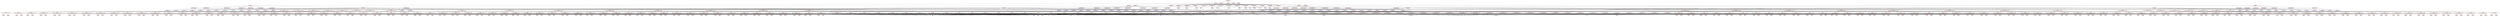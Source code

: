 digraph model_s{
"model_s" [ color=red, label="RooSimultaneousOpt\nmodel_s"];
"pdf_binch1_ChIso" [ color=red, label="RooProdPdf\npdf_binch1_ChIso"];
"pdf_binch1_ChIso_nuis" [ color=red, label="RooRealSumPdf\npdf_binch1_ChIso_nuis"];
"prop_binch1_ChIso" [ color=red, label="CMSHistErrorPropagator\nprop_binch1_ChIso"];
"shapeBkg_ch1_ChIso_isolatedZGamma_morph" [ color=red, label="CMSHistFunc\nshapeBkg_ch1_ChIso_isolatedZGamma_morph"];
"CMS_th1x" [ color=blue, label="RooRealVar\nCMS_th1x"];
"BTagSF_b" [ color=blue, label="RooRealVar\nBTagSF_b"];
"BTagSF_l" [ color=blue, label="RooRealVar\nBTagSF_l"];
"EleEff" [ color=blue, label="RooRealVar\nEleEff"];
"MuEff" [ color=blue, label="RooRealVar\nMuEff"];
"PU" [ color=blue, label="RooRealVar\nPU"];
"PhoEff" [ color=blue, label="RooRealVar\nPhoEff"];
"Q2" [ color=blue, label="RooRealVar\nQ2"];
"shapeBkg_ch1_ChIso_isolatedWGamma_morph" [ color=red, label="CMSHistFunc\nshapeBkg_ch1_ChIso_isolatedWGamma_morph"];
"shapeBkg_ch1_ChIso_isolatedTTbar_morph" [ color=red, label="CMSHistFunc\nshapeBkg_ch1_ChIso_isolatedTTbar_morph"];
"shapeBkg_ch1_ChIso_nonPromptTTGamma_morph" [ color=red, label="CMSHistFunc\nshapeBkg_ch1_ChIso_nonPromptTTGamma_morph"];
"shapeSig_ch1_ChIso_isolatedTTGamma_morph" [ color=red, label="CMSHistFunc\nshapeSig_ch1_ChIso_isolatedTTGamma_morph"];
"shapeBkg_ch1_ChIso_nonPromptTTbar_morph" [ color=red, label="CMSHistFunc\nshapeBkg_ch1_ChIso_nonPromptTTbar_morph"];
"shapeBkg_ch1_ChIso_nonPromptOther_morph" [ color=red, label="CMSHistFunc\nshapeBkg_ch1_ChIso_nonPromptOther_morph"];
"shapeBkg_ch1_ChIso_isolatedOther_morph" [ color=red, label="CMSHistFunc\nshapeBkg_ch1_ChIso_isolatedOther_morph"];
"n_exp_final_binch1_ChIso_proc_isolatedZGamma" [ color=red, label="RooProduct\nn_exp_final_binch1_ChIso_proc_isolatedZGamma"];
"systeff_ch1_ChIso_isolatedZGamma_BTagSF_b" [ color=red, label="AsymPow\nsysteff_ch1_ChIso_isolatedZGamma_BTagSF_b"];
"0.978567" [ color=red, label="RooConstVar\n0.978567"];
"1.021478" [ color=red, label="RooConstVar\n1.021478"];
"systeff_ch1_ChIso_isolatedZGamma_BTagSF_l" [ color=red, label="AsymPow\nsysteff_ch1_ChIso_isolatedZGamma_BTagSF_l"];
"0.970483" [ color=red, label="RooConstVar\n0.970483"];
"1.030083" [ color=red, label="RooConstVar\n1.030083"];
"systeff_ch1_ChIso_isolatedZGamma_EleEff" [ color=red, label="AsymPow\nsysteff_ch1_ChIso_isolatedZGamma_EleEff"];
"0.971505" [ color=red, label="RooConstVar\n0.971505"];
"1.028898" [ color=red, label="RooConstVar\n1.028898"];
"systeff_ch1_ChIso_isolatedZGamma_PhoEff" [ color=red, label="AsymPow\nsysteff_ch1_ChIso_isolatedZGamma_PhoEff"];
"0.953028" [ color=red, label="RooConstVar\n0.953028"];
"1.046972" [ color=red, label="RooConstVar\n1.046972"];
"n_exp_binch1_ChIso_proc_isolatedZGamma" [ color=red, label="ProcessNormalization\nn_exp_binch1_ChIso_proc_isolatedZGamma"];
"lumi" [ color=blue, label="RooRealVar\nlumi"];
"ZGSF" [ color=blue, label="RooRealVar\nZGSF"];
"n_exp_final_binch1_ChIso_proc_isolatedWGamma" [ color=red, label="RooProduct\nn_exp_final_binch1_ChIso_proc_isolatedWGamma"];
"systeff_ch1_ChIso_isolatedWGamma_BTagSF_b" [ color=red, label="AsymPow\nsysteff_ch1_ChIso_isolatedWGamma_BTagSF_b"];
"0.968564" [ color=red, label="RooConstVar\n0.968564"];
"1.031324" [ color=red, label="RooConstVar\n1.031324"];
"systeff_ch1_ChIso_isolatedWGamma_BTagSF_l" [ color=red, label="AsymPow\nsysteff_ch1_ChIso_isolatedWGamma_BTagSF_l"];
"0.970680" [ color=red, label="RooConstVar\n0.970680"];
"1.029257" [ color=red, label="RooConstVar\n1.029257"];
"systeff_ch1_ChIso_isolatedWGamma_EleEff" [ color=red, label="AsymPow\nsysteff_ch1_ChIso_isolatedWGamma_EleEff"];
"0.968236" [ color=red, label="RooConstVar\n0.968236"];
"1.032282" [ color=red, label="RooConstVar\n1.032282"];
"systeff_ch1_ChIso_isolatedWGamma_PhoEff" [ color=red, label="AsymPow\nsysteff_ch1_ChIso_isolatedWGamma_PhoEff"];
"0.951401" [ color=red, label="RooConstVar\n0.951401"];
"1.048599" [ color=red, label="RooConstVar\n1.048599"];
"n_exp_binch1_ChIso_proc_isolatedWGamma" [ color=red, label="ProcessNormalization\nn_exp_binch1_ChIso_proc_isolatedWGamma"];
"WGSF" [ color=blue, label="RooRealVar\nWGSF"];
"n_exp_final_binch1_ChIso_proc_isolatedTTbar" [ color=red, label="RooProduct\nn_exp_final_binch1_ChIso_proc_isolatedTTbar"];
"systeff_ch1_ChIso_isolatedTTbar_BTagSF_b" [ color=red, label="AsymPow\nsysteff_ch1_ChIso_isolatedTTbar_BTagSF_b"];
"0.987845" [ color=red, label="RooConstVar\n0.987845"];
"1.012023" [ color=red, label="RooConstVar\n1.012023"];
"systeff_ch1_ChIso_isolatedTTbar_BTagSF_l" [ color=red, label="AsymPow\nsysteff_ch1_ChIso_isolatedTTbar_BTagSF_l"];
"0.998153" [ color=red, label="RooConstVar\n0.998153"];
"1.001867" [ color=red, label="RooConstVar\n1.001867"];
"systeff_ch1_ChIso_isolatedTTbar_EleEff" [ color=red, label="AsymPow\nsysteff_ch1_ChIso_isolatedTTbar_EleEff"];
"0.971693" [ color=red, label="RooConstVar\n0.971693"];
"1.028709" [ color=red, label="RooConstVar\n1.028709"];
"systeff_ch1_ChIso_isolatedTTbar_PhoEff" [ color=red, label="AsymPow\nsysteff_ch1_ChIso_isolatedTTbar_PhoEff"];
"0.953327" [ color=red, label="RooConstVar\n0.953327"];
"1.046674" [ color=red, label="RooConstVar\n1.046674"];
"n_exp_binch1_ChIso_proc_isolatedTTbar" [ color=red, label="ProcessNormalization\nn_exp_binch1_ChIso_proc_isolatedTTbar"];
"TTbarSF" [ color=blue, label="RooRealVar\nTTbarSF"];
"n_exp_final_binch1_ChIso_proc_nonPromptTTGamma" [ color=red, label="RooProduct\nn_exp_final_binch1_ChIso_proc_nonPromptTTGamma"];
"systeff_ch1_ChIso_nonPromptTTGamma_BTagSF_b" [ color=red, label="AsymPow\nsysteff_ch1_ChIso_nonPromptTTGamma_BTagSF_b"];
"0.986249" [ color=red, label="RooConstVar\n0.986249"];
"1.013670" [ color=red, label="RooConstVar\n1.013670"];
"systeff_ch1_ChIso_nonPromptTTGamma_BTagSF_l" [ color=red, label="AsymPow\nsysteff_ch1_ChIso_nonPromptTTGamma_BTagSF_l"];
"0.997669" [ color=red, label="RooConstVar\n0.997669"];
"1.002335" [ color=red, label="RooConstVar\n1.002335"];
"systeff_ch1_ChIso_nonPromptTTGamma_EleEff" [ color=red, label="AsymPow\nsysteff_ch1_ChIso_nonPromptTTGamma_EleEff"];
"0.971630" [ color=red, label="RooConstVar\n0.971630"];
"1.028787" [ color=red, label="RooConstVar\n1.028787"];
"systeff_ch1_ChIso_nonPromptTTGamma_PhoEff" [ color=red, label="AsymPow\nsysteff_ch1_ChIso_nonPromptTTGamma_PhoEff"];
"0.949677" [ color=red, label="RooConstVar\n0.949677"];
"1.050323" [ color=red, label="RooConstVar\n1.050323"];
"n_exp_binch1_ChIso_proc_nonPromptTTGamma" [ color=red, label="ProcessNormalization\nn_exp_binch1_ChIso_proc_nonPromptTTGamma"];
"nonPromptSF" [ color=blue, label="RooRealVar\nnonPromptSF"];
"n_exp_final_binch1_ChIso_proc_isolatedTTGamma" [ color=red, label="RooProduct\nn_exp_final_binch1_ChIso_proc_isolatedTTGamma"];
"systeff_ch1_ChIso_isolatedTTGamma_BTagSF_b" [ color=red, label="AsymPow\nsysteff_ch1_ChIso_isolatedTTGamma_BTagSF_b"];
"0.985772" [ color=red, label="RooConstVar\n0.985772"];
"1.014142" [ color=red, label="RooConstVar\n1.014142"];
"systeff_ch1_ChIso_isolatedTTGamma_BTagSF_l" [ color=red, label="AsymPow\nsysteff_ch1_ChIso_isolatedTTGamma_BTagSF_l"];
"0.997947" [ color=red, label="RooConstVar\n0.997947"];
"1.002054" [ color=red, label="RooConstVar\n1.002054"];
"systeff_ch1_ChIso_isolatedTTGamma_EleEff" [ color=red, label="AsymPow\nsysteff_ch1_ChIso_isolatedTTGamma_EleEff"];
"0.971637" [ color=red, label="RooConstVar\n0.971637"];
"1.028765" [ color=red, label="RooConstVar\n1.028765"];
"systeff_ch1_ChIso_isolatedTTGamma_PhoEff" [ color=red, label="AsymPow\nsysteff_ch1_ChIso_isolatedTTGamma_PhoEff"];
"0.951807" [ color=red, label="RooConstVar\n0.951807"];
"1.048193" [ color=red, label="RooConstVar\n1.048193"];
"n_exp_binch1_ChIso_proc_isolatedTTGamma" [ color=red, label="ProcessNormalization\nn_exp_binch1_ChIso_proc_isolatedTTGamma"];
"r" [ color=blue, label="RooRealVar\nr"];
"n_exp_final_binch1_ChIso_proc_nonPromptTTbar" [ color=red, label="RooProduct\nn_exp_final_binch1_ChIso_proc_nonPromptTTbar"];
"systeff_ch1_ChIso_nonPromptTTbar_BTagSF_b" [ color=red, label="AsymPow\nsysteff_ch1_ChIso_nonPromptTTbar_BTagSF_b"];
"0.986620" [ color=red, label="RooConstVar\n0.986620"];
"1.013299" [ color=red, label="RooConstVar\n1.013299"];
"systeff_ch1_ChIso_nonPromptTTbar_BTagSF_l" [ color=red, label="AsymPow\nsysteff_ch1_ChIso_nonPromptTTbar_BTagSF_l"];
"0.997457" [ color=red, label="RooConstVar\n0.997457"];
"1.002550" [ color=red, label="RooConstVar\n1.002550"];
"systeff_ch1_ChIso_nonPromptTTbar_EleEff" [ color=red, label="AsymPow\nsysteff_ch1_ChIso_nonPromptTTbar_EleEff"];
"0.972622" [ color=red, label="RooConstVar\n0.972622"];
"1.027752" [ color=red, label="RooConstVar\n1.027752"];
"systeff_ch1_ChIso_nonPromptTTbar_PhoEff" [ color=red, label="AsymPow\nsysteff_ch1_ChIso_nonPromptTTbar_PhoEff"];
"0.949357" [ color=red, label="RooConstVar\n0.949357"];
"1.050643" [ color=red, label="RooConstVar\n1.050643"];
"n_exp_binch1_ChIso_proc_nonPromptTTbar" [ color=red, label="ProcessNormalization\nn_exp_binch1_ChIso_proc_nonPromptTTbar"];
"n_exp_final_binch1_ChIso_proc_nonPromptOther" [ color=red, label="RooProduct\nn_exp_final_binch1_ChIso_proc_nonPromptOther"];
"systeff_ch1_ChIso_nonPromptOther_BTagSF_b" [ color=red, label="AsymPow\nsysteff_ch1_ChIso_nonPromptOther_BTagSF_b"];
"0.975301" [ color=red, label="RooConstVar\n0.975301"];
"1.024649" [ color=red, label="RooConstVar\n1.024649"];
"systeff_ch1_ChIso_nonPromptOther_BTagSF_l" [ color=red, label="AsymPow\nsysteff_ch1_ChIso_nonPromptOther_BTagSF_l"];
"0.969728" [ color=red, label="RooConstVar\n0.969728"];
"1.030204" [ color=red, label="RooConstVar\n1.030204"];
"systeff_ch1_ChIso_nonPromptOther_EleEff" [ color=red, label="AsymPow\nsysteff_ch1_ChIso_nonPromptOther_EleEff"];
"0.962089" [ color=red, label="RooConstVar\n0.962089"];
"1.038763" [ color=red, label="RooConstVar\n1.038763"];
"systeff_ch1_ChIso_nonPromptOther_PhoEff" [ color=red, label="AsymPow\nsysteff_ch1_ChIso_nonPromptOther_PhoEff"];
"0.950292" [ color=red, label="RooConstVar\n0.950292"];
"1.049708" [ color=red, label="RooConstVar\n1.049708"];
"n_exp_binch1_ChIso_proc_nonPromptOther" [ color=red, label="ProcessNormalization\nn_exp_binch1_ChIso_proc_nonPromptOther"];
"OtherSF" [ color=blue, label="RooRealVar\nOtherSF"];
"n_exp_final_binch1_ChIso_proc_isolatedOther" [ color=red, label="RooProduct\nn_exp_final_binch1_ChIso_proc_isolatedOther"];
"systeff_ch1_ChIso_isolatedOther_BTagSF_b" [ color=red, label="AsymPow\nsysteff_ch1_ChIso_isolatedOther_BTagSF_b"];
"0.978324" [ color=red, label="RooConstVar\n0.978324"];
"1.021535" [ color=red, label="RooConstVar\n1.021535"];
"systeff_ch1_ChIso_isolatedOther_BTagSF_l" [ color=red, label="AsymPow\nsysteff_ch1_ChIso_isolatedOther_BTagSF_l"];
"0.986834" [ color=red, label="RooConstVar\n0.986834"];
"1.013125" [ color=red, label="RooConstVar\n1.013125"];
"systeff_ch1_ChIso_isolatedOther_EleEff" [ color=red, label="AsymPow\nsysteff_ch1_ChIso_isolatedOther_EleEff"];
"0.966690" [ color=red, label="RooConstVar\n0.966690"];
"1.033909" [ color=red, label="RooConstVar\n1.033909"];
"systeff_ch1_ChIso_isolatedOther_PhoEff" [ color=red, label="AsymPow\nsysteff_ch1_ChIso_isolatedOther_PhoEff"];
"0.958543" [ color=red, label="RooConstVar\n0.958543"];
"1.041457" [ color=red, label="RooConstVar\n1.041457"];
"n_exp_binch1_ChIso_proc_isolatedOther" [ color=red, label="ProcessNormalization\nn_exp_binch1_ChIso_proc_isolatedOther"];
"prop_binch1_ChIso_bin0" [ color=blue, label="RooRealVar\nprop_binch1_ChIso_bin0"];
"prop_binch1_ChIso_bin1" [ color=blue, label="RooRealVar\nprop_binch1_ChIso_bin1"];
"prop_binch1_ChIso_bin2" [ color=blue, label="RooRealVar\nprop_binch1_ChIso_bin2"];
"prop_binch1_ChIso_bin3" [ color=blue, label="RooRealVar\nprop_binch1_ChIso_bin3"];
"prop_binch1_ChIso_bin4" [ color=blue, label="RooRealVar\nprop_binch1_ChIso_bin4"];
"prop_binch1_ChIso_bin5" [ color=blue, label="RooRealVar\nprop_binch1_ChIso_bin5"];
"prop_binch1_ChIso_bin6" [ color=blue, label="RooRealVar\nprop_binch1_ChIso_bin6"];
"prop_binch1_ChIso_bin7" [ color=blue, label="RooRealVar\nprop_binch1_ChIso_bin7"];
"ONE" [ color=blue, label="RooRealVar\nONE"];
"pdfbins_binch1_ChIso" [ color=red, label="RooProdPdf\npdfbins_binch1_ChIso"];
"prop_binch1_ChIso_bin0_Pdf" [ color=red, label="SimpleGaussianConstraint\nprop_binch1_ChIso_bin0_Pdf"];
"prop_binch1_ChIso_bin0_In" [ color=blue, label="RooRealVar\nprop_binch1_ChIso_bin0_In"];
"1" [ color=red, label="RooConstVar\n1"];
"prop_binch1_ChIso_bin1_Pdf" [ color=red, label="SimpleGaussianConstraint\nprop_binch1_ChIso_bin1_Pdf"];
"prop_binch1_ChIso_bin1_In" [ color=blue, label="RooRealVar\nprop_binch1_ChIso_bin1_In"];
"prop_binch1_ChIso_bin2_Pdf" [ color=red, label="SimpleGaussianConstraint\nprop_binch1_ChIso_bin2_Pdf"];
"prop_binch1_ChIso_bin2_In" [ color=blue, label="RooRealVar\nprop_binch1_ChIso_bin2_In"];
"prop_binch1_ChIso_bin3_Pdf" [ color=red, label="SimpleGaussianConstraint\nprop_binch1_ChIso_bin3_Pdf"];
"prop_binch1_ChIso_bin3_In" [ color=blue, label="RooRealVar\nprop_binch1_ChIso_bin3_In"];
"prop_binch1_ChIso_bin4_Pdf" [ color=red, label="SimpleGaussianConstraint\nprop_binch1_ChIso_bin4_Pdf"];
"prop_binch1_ChIso_bin4_In" [ color=blue, label="RooRealVar\nprop_binch1_ChIso_bin4_In"];
"prop_binch1_ChIso_bin5_Pdf" [ color=red, label="SimpleGaussianConstraint\nprop_binch1_ChIso_bin5_Pdf"];
"prop_binch1_ChIso_bin5_In" [ color=blue, label="RooRealVar\nprop_binch1_ChIso_bin5_In"];
"prop_binch1_ChIso_bin6_Pdf" [ color=red, label="SimpleGaussianConstraint\nprop_binch1_ChIso_bin6_Pdf"];
"prop_binch1_ChIso_bin6_In" [ color=blue, label="RooRealVar\nprop_binch1_ChIso_bin6_In"];
"prop_binch1_ChIso_bin7_Pdf" [ color=red, label="SimpleGaussianConstraint\nprop_binch1_ChIso_bin7_Pdf"];
"prop_binch1_ChIso_bin7_In" [ color=blue, label="RooRealVar\nprop_binch1_ChIso_bin7_In"];
"BTagSF_b_Pdf" [ color=red, label="SimpleGaussianConstraint\nBTagSF_b_Pdf"];
"BTagSF_b_In" [ color=blue, label="RooRealVar\nBTagSF_b_In"];
"BTagSF_l_Pdf" [ color=red, label="SimpleGaussianConstraint\nBTagSF_l_Pdf"];
"BTagSF_l_In" [ color=blue, label="RooRealVar\nBTagSF_l_In"];
"EleEff_Pdf" [ color=red, label="SimpleGaussianConstraint\nEleEff_Pdf"];
"EleEff_In" [ color=blue, label="RooRealVar\nEleEff_In"];
"MuEff_Pdf" [ color=red, label="SimpleGaussianConstraint\nMuEff_Pdf"];
"MuEff_In" [ color=blue, label="RooRealVar\nMuEff_In"];
"PU_Pdf" [ color=red, label="SimpleGaussianConstraint\nPU_Pdf"];
"PU_In" [ color=blue, label="RooRealVar\nPU_In"];
"PhoEff_Pdf" [ color=red, label="SimpleGaussianConstraint\nPhoEff_Pdf"];
"PhoEff_In" [ color=blue, label="RooRealVar\nPhoEff_In"];
"Q2_Pdf" [ color=red, label="SimpleGaussianConstraint\nQ2_Pdf"];
"Q2_In" [ color=blue, label="RooRealVar\nQ2_In"];
"lumi_Pdf" [ color=red, label="SimpleGaussianConstraint\nlumi_Pdf"];
"lumi_In" [ color=blue, label="RooRealVar\nlumi_In"];
"ZGSF_Pdf" [ color=red, label="SimpleGaussianConstraint\nZGSF_Pdf"];
"0.2" [ color=red, label="RooConstVar\n0.2"];
"ZGSF_In" [ color=blue, label="RooRealVar\nZGSF_In"];
"TTbarSF_Pdf" [ color=red, label="SimpleGaussianConstraint\nTTbarSF_Pdf"];
"TTbarSF_In" [ color=blue, label="RooRealVar\nTTbarSF_In"];
"OtherSF_Pdf" [ color=red, label="SimpleGaussianConstraint\nOtherSF_Pdf"];
"OtherSF_In" [ color=blue, label="RooRealVar\nOtherSF_In"];
"WGSF_Pdf" [ color=red, label="SimpleGaussianConstraint\nWGSF_Pdf"];
"WGSF_In" [ color=blue, label="RooRealVar\nWGSF_In"];
"pdf_binch1_M3" [ color=red, label="RooProdPdf\npdf_binch1_M3"];
"pdf_binch1_M3_nuis" [ color=red, label="RooRealSumPdf\npdf_binch1_M3_nuis"];
"prop_binch1_M3" [ color=red, label="CMSHistErrorPropagator\nprop_binch1_M3"];
"shapeBkg_ch1_M3_isolatedZGamma_morph" [ color=red, label="CMSHistFunc\nshapeBkg_ch1_M3_isolatedZGamma_morph"];
"shapeBkg_ch1_M3_isolatedWGamma_morph" [ color=red, label="CMSHistFunc\nshapeBkg_ch1_M3_isolatedWGamma_morph"];
"shapeBkg_ch1_M3_isolatedTTbar_morph" [ color=red, label="CMSHistFunc\nshapeBkg_ch1_M3_isolatedTTbar_morph"];
"shapeBkg_ch1_M3_nonPromptTTGamma_morph" [ color=red, label="CMSHistFunc\nshapeBkg_ch1_M3_nonPromptTTGamma_morph"];
"shapeSig_ch1_M3_isolatedTTGamma_morph" [ color=red, label="CMSHistFunc\nshapeSig_ch1_M3_isolatedTTGamma_morph"];
"shapeBkg_ch1_M3_nonPromptTTbar_morph" [ color=red, label="CMSHistFunc\nshapeBkg_ch1_M3_nonPromptTTbar_morph"];
"shapeBkg_ch1_M3_nonPromptOther_morph" [ color=red, label="CMSHistFunc\nshapeBkg_ch1_M3_nonPromptOther_morph"];
"shapeBkg_ch1_M3_isolatedOther_morph" [ color=red, label="CMSHistFunc\nshapeBkg_ch1_M3_isolatedOther_morph"];
"n_exp_final_binch1_M3_proc_isolatedZGamma" [ color=red, label="RooProduct\nn_exp_final_binch1_M3_proc_isolatedZGamma"];
"systeff_ch1_M3_isolatedZGamma_BTagSF_b" [ color=red, label="AsymPow\nsysteff_ch1_M3_isolatedZGamma_BTagSF_b"];
"0.976934" [ color=red, label="RooConstVar\n0.976934"];
"1.023185" [ color=red, label="RooConstVar\n1.023185"];
"systeff_ch1_M3_isolatedZGamma_BTagSF_l" [ color=red, label="AsymPow\nsysteff_ch1_M3_isolatedZGamma_BTagSF_l"];
"0.967512" [ color=red, label="RooConstVar\n0.967512"];
"1.033441" [ color=red, label="RooConstVar\n1.033441"];
"systeff_ch1_M3_isolatedZGamma_EleEff" [ color=red, label="AsymPow\nsysteff_ch1_M3_isolatedZGamma_EleEff"];
"0.971627" [ color=red, label="RooConstVar\n0.971627"];
"1.028764" [ color=red, label="RooConstVar\n1.028764"];
"systeff_ch1_M3_isolatedZGamma_PhoEff" [ color=red, label="AsymPow\nsysteff_ch1_M3_isolatedZGamma_PhoEff"];
"0.955780" [ color=red, label="RooConstVar\n0.955780"];
"1.044220" [ color=red, label="RooConstVar\n1.044220"];
"n_exp_binch1_M3_proc_isolatedZGamma" [ color=red, label="ProcessNormalization\nn_exp_binch1_M3_proc_isolatedZGamma"];
"n_exp_final_binch1_M3_proc_isolatedWGamma" [ color=red, label="RooProduct\nn_exp_final_binch1_M3_proc_isolatedWGamma"];
"systeff_ch1_M3_isolatedWGamma_BTagSF_b" [ color=red, label="AsymPow\nsysteff_ch1_M3_isolatedWGamma_BTagSF_b"];
"0.967940" [ color=red, label="RooConstVar\n0.967940"];
"1.031893" [ color=red, label="RooConstVar\n1.031893"];
"systeff_ch1_M3_isolatedWGamma_BTagSF_l" [ color=red, label="AsymPow\nsysteff_ch1_M3_isolatedWGamma_BTagSF_l"];
"0.968728" [ color=red, label="RooConstVar\n0.968728"];
"1.031214" [ color=red, label="RooConstVar\n1.031214"];
"systeff_ch1_M3_isolatedWGamma_EleEff" [ color=red, label="AsymPow\nsysteff_ch1_M3_isolatedWGamma_EleEff"];
"0.965370" [ color=red, label="RooConstVar\n0.965370"];
"1.035234" [ color=red, label="RooConstVar\n1.035234"];
"systeff_ch1_M3_isolatedWGamma_PhoEff" [ color=red, label="AsymPow\nsysteff_ch1_M3_isolatedWGamma_PhoEff"];
"0.954701" [ color=red, label="RooConstVar\n0.954701"];
"1.045299" [ color=red, label="RooConstVar\n1.045299"];
"n_exp_binch1_M3_proc_isolatedWGamma" [ color=red, label="ProcessNormalization\nn_exp_binch1_M3_proc_isolatedWGamma"];
"n_exp_final_binch1_M3_proc_isolatedTTbar" [ color=red, label="RooProduct\nn_exp_final_binch1_M3_proc_isolatedTTbar"];
"systeff_ch1_M3_isolatedTTbar_BTagSF_b" [ color=red, label="AsymPow\nsysteff_ch1_M3_isolatedTTbar_BTagSF_b"];
"0.985506" [ color=red, label="RooConstVar\n0.985506"];
"1.014499" [ color=red, label="RooConstVar\n1.014499"];
"systeff_ch1_M3_isolatedTTbar_BTagSF_l" [ color=red, label="AsymPow\nsysteff_ch1_M3_isolatedTTbar_BTagSF_l"];
"0.998273" [ color=red, label="RooConstVar\n0.998273"];
"1.001801" [ color=red, label="RooConstVar\n1.001801"];
"systeff_ch1_M3_isolatedTTbar_EleEff" [ color=red, label="AsymPow\nsysteff_ch1_M3_isolatedTTbar_EleEff"];
"0.971961" [ color=red, label="RooConstVar\n0.971961"];
"1.028447" [ color=red, label="RooConstVar\n1.028447"];
"systeff_ch1_M3_isolatedTTbar_PhoEff" [ color=red, label="AsymPow\nsysteff_ch1_M3_isolatedTTbar_PhoEff"];
"0.955750" [ color=red, label="RooConstVar\n0.955750"];
"1.044250" [ color=red, label="RooConstVar\n1.044250"];
"n_exp_binch1_M3_proc_isolatedTTbar" [ color=red, label="ProcessNormalization\nn_exp_binch1_M3_proc_isolatedTTbar"];
"n_exp_final_binch1_M3_proc_nonPromptTTGamma" [ color=red, label="RooProduct\nn_exp_final_binch1_M3_proc_nonPromptTTGamma"];
"systeff_ch1_M3_nonPromptTTGamma_BTagSF_b" [ color=red, label="AsymPow\nsysteff_ch1_M3_nonPromptTTGamma_BTagSF_b"];
"0.988077" [ color=red, label="RooConstVar\n0.988077"];
"1.011730" [ color=red, label="RooConstVar\n1.011730"];
"systeff_ch1_M3_nonPromptTTGamma_BTagSF_l" [ color=red, label="AsymPow\nsysteff_ch1_M3_nonPromptTTGamma_BTagSF_l"];
"0.997937" [ color=red, label="RooConstVar\n0.997937"];
"1.002144" [ color=red, label="RooConstVar\n1.002144"];
"systeff_ch1_M3_nonPromptTTGamma_EleEff" [ color=red, label="AsymPow\nsysteff_ch1_M3_nonPromptTTGamma_EleEff"];
"0.972294" [ color=red, label="RooConstVar\n0.972294"];
"1.028082" [ color=red, label="RooConstVar\n1.028082"];
"systeff_ch1_M3_nonPromptTTGamma_PhoEff" [ color=red, label="AsymPow\nsysteff_ch1_M3_nonPromptTTGamma_PhoEff"];
"0.948606" [ color=red, label="RooConstVar\n0.948606"];
"1.051394" [ color=red, label="RooConstVar\n1.051394"];
"n_exp_binch1_M3_proc_nonPromptTTGamma" [ color=red, label="ProcessNormalization\nn_exp_binch1_M3_proc_nonPromptTTGamma"];
"n_exp_final_binch1_M3_proc_isolatedTTGamma" [ color=red, label="RooProduct\nn_exp_final_binch1_M3_proc_isolatedTTGamma"];
"systeff_ch1_M3_isolatedTTGamma_BTagSF_b" [ color=red, label="AsymPow\nsysteff_ch1_M3_isolatedTTGamma_BTagSF_b"];
"0.985578" [ color=red, label="RooConstVar\n0.985578"];
"1.014349" [ color=red, label="RooConstVar\n1.014349"];
"systeff_ch1_M3_isolatedTTGamma_BTagSF_l" [ color=red, label="AsymPow\nsysteff_ch1_M3_isolatedTTGamma_BTagSF_l"];
"0.998139" [ color=red, label="RooConstVar\n0.998139"];
"1.001866" [ color=red, label="RooConstVar\n1.001866"];
"systeff_ch1_M3_isolatedTTGamma_EleEff" [ color=red, label="AsymPow\nsysteff_ch1_M3_isolatedTTGamma_EleEff"];
"0.971831" [ color=red, label="RooConstVar\n0.971831"];
"1.028568" [ color=red, label="RooConstVar\n1.028568"];
"systeff_ch1_M3_isolatedTTGamma_PhoEff" [ color=red, label="AsymPow\nsysteff_ch1_M3_isolatedTTGamma_PhoEff"];
"0.951385" [ color=red, label="RooConstVar\n0.951385"];
"1.048615" [ color=red, label="RooConstVar\n1.048615"];
"n_exp_binch1_M3_proc_isolatedTTGamma" [ color=red, label="ProcessNormalization\nn_exp_binch1_M3_proc_isolatedTTGamma"];
"n_exp_final_binch1_M3_proc_nonPromptTTbar" [ color=red, label="RooProduct\nn_exp_final_binch1_M3_proc_nonPromptTTbar"];
"systeff_ch1_M3_nonPromptTTbar_BTagSF_b" [ color=red, label="AsymPow\nsysteff_ch1_M3_nonPromptTTbar_BTagSF_b"];
"0.986543" [ color=red, label="RooConstVar\n0.986543"];
"1.013382" [ color=red, label="RooConstVar\n1.013382"];
"systeff_ch1_M3_nonPromptTTbar_BTagSF_l" [ color=red, label="AsymPow\nsysteff_ch1_M3_nonPromptTTbar_BTagSF_l"];
"0.998765" [ color=red, label="RooConstVar\n0.998765"];
"1.001249" [ color=red, label="RooConstVar\n1.001249"];
"systeff_ch1_M3_nonPromptTTbar_EleEff" [ color=red, label="AsymPow\nsysteff_ch1_M3_nonPromptTTbar_EleEff"];
"0.972677" [ color=red, label="RooConstVar\n0.972677"];
"1.027691" [ color=red, label="RooConstVar\n1.027691"];
"systeff_ch1_M3_nonPromptTTbar_PhoEff" [ color=red, label="AsymPow\nsysteff_ch1_M3_nonPromptTTbar_PhoEff"];
"0.948783" [ color=red, label="RooConstVar\n0.948783"];
"1.051217" [ color=red, label="RooConstVar\n1.051217"];
"n_exp_binch1_M3_proc_nonPromptTTbar" [ color=red, label="ProcessNormalization\nn_exp_binch1_M3_proc_nonPromptTTbar"];
"n_exp_final_binch1_M3_proc_nonPromptOther" [ color=red, label="RooProduct\nn_exp_final_binch1_M3_proc_nonPromptOther"];
"systeff_ch1_M3_nonPromptOther_BTagSF_b" [ color=red, label="AsymPow\nsysteff_ch1_M3_nonPromptOther_BTagSF_b"];
"0.971779" [ color=red, label="RooConstVar\n0.971779"];
"1.027854" [ color=red, label="RooConstVar\n1.027854"];
"systeff_ch1_M3_nonPromptOther_BTagSF_l" [ color=red, label="AsymPow\nsysteff_ch1_M3_nonPromptOther_BTagSF_l"];
"0.974975" [ color=red, label="RooConstVar\n0.974975"];
"1.025107" [ color=red, label="RooConstVar\n1.025107"];
"systeff_ch1_M3_nonPromptOther_EleEff" [ color=red, label="AsymPow\nsysteff_ch1_M3_nonPromptOther_EleEff"];
"0.961845" [ color=red, label="RooConstVar\n0.961845"];
"1.038890" [ color=red, label="RooConstVar\n1.038890"];
"systeff_ch1_M3_nonPromptOther_PhoEff" [ color=red, label="AsymPow\nsysteff_ch1_M3_nonPromptOther_PhoEff"];
"0.954007" [ color=red, label="RooConstVar\n0.954007"];
"1.045993" [ color=red, label="RooConstVar\n1.045993"];
"n_exp_binch1_M3_proc_nonPromptOther" [ color=red, label="ProcessNormalization\nn_exp_binch1_M3_proc_nonPromptOther"];
"n_exp_final_binch1_M3_proc_isolatedOther" [ color=red, label="RooProduct\nn_exp_final_binch1_M3_proc_isolatedOther"];
"systeff_ch1_M3_isolatedOther_BTagSF_b" [ color=red, label="AsymPow\nsysteff_ch1_M3_isolatedOther_BTagSF_b"];
"0.981996" [ color=red, label="RooConstVar\n0.981996"];
"1.017908" [ color=red, label="RooConstVar\n1.017908"];
"systeff_ch1_M3_isolatedOther_BTagSF_l" [ color=red, label="AsymPow\nsysteff_ch1_M3_isolatedOther_BTagSF_l"];
"0.982709" [ color=red, label="RooConstVar\n0.982709"];
"1.017257" [ color=red, label="RooConstVar\n1.017257"];
"systeff_ch1_M3_isolatedOther_EleEff" [ color=red, label="AsymPow\nsysteff_ch1_M3_isolatedOther_EleEff"];
"0.968328" [ color=red, label="RooConstVar\n0.968328"];
"1.032201" [ color=red, label="RooConstVar\n1.032201"];
"systeff_ch1_M3_isolatedOther_PhoEff" [ color=red, label="AsymPow\nsysteff_ch1_M3_isolatedOther_PhoEff"];
"0.960047" [ color=red, label="RooConstVar\n0.960047"];
"1.039953" [ color=red, label="RooConstVar\n1.039953"];
"n_exp_binch1_M3_proc_isolatedOther" [ color=red, label="ProcessNormalization\nn_exp_binch1_M3_proc_isolatedOther"];
"prop_binch1_M3_bin0" [ color=blue, label="RooRealVar\nprop_binch1_M3_bin0"];
"prop_binch1_M3_bin1" [ color=blue, label="RooRealVar\nprop_binch1_M3_bin1"];
"prop_binch1_M3_bin2" [ color=blue, label="RooRealVar\nprop_binch1_M3_bin2"];
"prop_binch1_M3_bin3" [ color=blue, label="RooRealVar\nprop_binch1_M3_bin3"];
"prop_binch1_M3_bin4" [ color=blue, label="RooRealVar\nprop_binch1_M3_bin4"];
"prop_binch1_M3_bin5" [ color=blue, label="RooRealVar\nprop_binch1_M3_bin5"];
"prop_binch1_M3_bin6" [ color=blue, label="RooRealVar\nprop_binch1_M3_bin6"];
"prop_binch1_M3_bin7" [ color=blue, label="RooRealVar\nprop_binch1_M3_bin7"];
"pdfbins_binch1_M3" [ color=red, label="RooProdPdf\npdfbins_binch1_M3"];
"prop_binch1_M3_bin0_Pdf" [ color=red, label="SimpleGaussianConstraint\nprop_binch1_M3_bin0_Pdf"];
"prop_binch1_M3_bin0_In" [ color=blue, label="RooRealVar\nprop_binch1_M3_bin0_In"];
"prop_binch1_M3_bin1_Pdf" [ color=red, label="SimpleGaussianConstraint\nprop_binch1_M3_bin1_Pdf"];
"prop_binch1_M3_bin1_In" [ color=blue, label="RooRealVar\nprop_binch1_M3_bin1_In"];
"prop_binch1_M3_bin2_Pdf" [ color=red, label="SimpleGaussianConstraint\nprop_binch1_M3_bin2_Pdf"];
"prop_binch1_M3_bin2_In" [ color=blue, label="RooRealVar\nprop_binch1_M3_bin2_In"];
"prop_binch1_M3_bin3_Pdf" [ color=red, label="SimpleGaussianConstraint\nprop_binch1_M3_bin3_Pdf"];
"prop_binch1_M3_bin3_In" [ color=blue, label="RooRealVar\nprop_binch1_M3_bin3_In"];
"prop_binch1_M3_bin4_Pdf" [ color=red, label="SimpleGaussianConstraint\nprop_binch1_M3_bin4_Pdf"];
"prop_binch1_M3_bin4_In" [ color=blue, label="RooRealVar\nprop_binch1_M3_bin4_In"];
"prop_binch1_M3_bin5_Pdf" [ color=red, label="SimpleGaussianConstraint\nprop_binch1_M3_bin5_Pdf"];
"prop_binch1_M3_bin5_In" [ color=blue, label="RooRealVar\nprop_binch1_M3_bin5_In"];
"prop_binch1_M3_bin6_Pdf" [ color=red, label="SimpleGaussianConstraint\nprop_binch1_M3_bin6_Pdf"];
"prop_binch1_M3_bin6_In" [ color=blue, label="RooRealVar\nprop_binch1_M3_bin6_In"];
"prop_binch1_M3_bin7_Pdf" [ color=red, label="SimpleGaussianConstraint\nprop_binch1_M3_bin7_Pdf"];
"prop_binch1_M3_bin7_In" [ color=blue, label="RooRealVar\nprop_binch1_M3_bin7_In"];
"pdf_binch2_ChIso" [ color=red, label="RooProdPdf\npdf_binch2_ChIso"];
"pdf_binch2_ChIso_nuis" [ color=red, label="RooRealSumPdf\npdf_binch2_ChIso_nuis"];
"prop_binch2_ChIso" [ color=red, label="CMSHistErrorPropagator\nprop_binch2_ChIso"];
"shapeBkg_ch2_ChIso_isolatedZGamma_morph" [ color=red, label="CMSHistFunc\nshapeBkg_ch2_ChIso_isolatedZGamma_morph"];
"shapeBkg_ch2_ChIso_isolatedWGamma_morph" [ color=red, label="CMSHistFunc\nshapeBkg_ch2_ChIso_isolatedWGamma_morph"];
"shapeBkg_ch2_ChIso_isolatedTTbar_morph" [ color=red, label="CMSHistFunc\nshapeBkg_ch2_ChIso_isolatedTTbar_morph"];
"shapeBkg_ch2_ChIso_nonPromptTTGamma_morph" [ color=red, label="CMSHistFunc\nshapeBkg_ch2_ChIso_nonPromptTTGamma_morph"];
"shapeSig_ch2_ChIso_isolatedTTGamma_morph" [ color=red, label="CMSHistFunc\nshapeSig_ch2_ChIso_isolatedTTGamma_morph"];
"shapeBkg_ch2_ChIso_nonPromptTTbar_morph" [ color=red, label="CMSHistFunc\nshapeBkg_ch2_ChIso_nonPromptTTbar_morph"];
"shapeBkg_ch2_ChIso_nonPromptOther_morph" [ color=red, label="CMSHistFunc\nshapeBkg_ch2_ChIso_nonPromptOther_morph"];
"shapeBkg_ch2_ChIso_isolatedOther_morph" [ color=red, label="CMSHistFunc\nshapeBkg_ch2_ChIso_isolatedOther_morph"];
"n_exp_final_binch2_ChIso_proc_isolatedZGamma" [ color=red, label="RooProduct\nn_exp_final_binch2_ChIso_proc_isolatedZGamma"];
"systeff_ch2_ChIso_isolatedZGamma_BTagSF_b" [ color=red, label="AsymPow\nsysteff_ch2_ChIso_isolatedZGamma_BTagSF_b"];
"0.983741" [ color=red, label="RooConstVar\n0.983741"];
"1.016286" [ color=red, label="RooConstVar\n1.016286"];
"systeff_ch2_ChIso_isolatedZGamma_BTagSF_l" [ color=red, label="AsymPow\nsysteff_ch2_ChIso_isolatedZGamma_BTagSF_l"];
"0.970131" [ color=red, label="RooConstVar\n0.970131"];
"1.029822" [ color=red, label="RooConstVar\n1.029822"];
"systeff_ch2_ChIso_isolatedZGamma_MuEff" [ color=red, label="AsymPow\nsysteff_ch2_ChIso_isolatedZGamma_MuEff"];
"0.994513" [ color=red, label="RooConstVar\n0.994513"];
"1.005498" [ color=red, label="RooConstVar\n1.005498"];
"systeff_ch2_ChIso_isolatedZGamma_PhoEff" [ color=red, label="AsymPow\nsysteff_ch2_ChIso_isolatedZGamma_PhoEff"];
"0.949367" [ color=red, label="RooConstVar\n0.949367"];
"1.050633" [ color=red, label="RooConstVar\n1.050633"];
"n_exp_binch2_ChIso_proc_isolatedZGamma" [ color=red, label="ProcessNormalization\nn_exp_binch2_ChIso_proc_isolatedZGamma"];
"n_exp_final_binch2_ChIso_proc_isolatedWGamma" [ color=red, label="RooProduct\nn_exp_final_binch2_ChIso_proc_isolatedWGamma"];
"systeff_ch2_ChIso_isolatedWGamma_BTagSF_b" [ color=red, label="AsymPow\nsysteff_ch2_ChIso_isolatedWGamma_BTagSF_b"];
"0.975833" [ color=red, label="RooConstVar\n0.975833"];
"1.024113" [ color=red, label="RooConstVar\n1.024113"];
"systeff_ch2_ChIso_isolatedWGamma_BTagSF_l" [ color=red, label="AsymPow\nsysteff_ch2_ChIso_isolatedWGamma_BTagSF_l"];
"0.964886" [ color=red, label="RooConstVar\n0.964886"];
"1.035054" [ color=red, label="RooConstVar\n1.035054"];
"systeff_ch2_ChIso_isolatedWGamma_MuEff" [ color=red, label="AsymPow\nsysteff_ch2_ChIso_isolatedWGamma_MuEff"];
"0.995046" [ color=red, label="RooConstVar\n0.995046"];
"1.004968" [ color=red, label="RooConstVar\n1.004968"];
"systeff_ch2_ChIso_isolatedWGamma_PhoEff" [ color=red, label="AsymPow\nsysteff_ch2_ChIso_isolatedWGamma_PhoEff"];
"0.946241" [ color=red, label="RooConstVar\n0.946241"];
"1.053759" [ color=red, label="RooConstVar\n1.053759"];
"n_exp_binch2_ChIso_proc_isolatedWGamma" [ color=red, label="ProcessNormalization\nn_exp_binch2_ChIso_proc_isolatedWGamma"];
"n_exp_final_binch2_ChIso_proc_isolatedTTbar" [ color=red, label="RooProduct\nn_exp_final_binch2_ChIso_proc_isolatedTTbar"];
"systeff_ch2_ChIso_isolatedTTbar_BTagSF_b" [ color=red, label="AsymPow\nsysteff_ch2_ChIso_isolatedTTbar_BTagSF_b"];
"0.987619" [ color=red, label="RooConstVar\n0.987619"];
"1.012270" [ color=red, label="RooConstVar\n1.012270"];
"systeff_ch2_ChIso_isolatedTTbar_BTagSF_l" [ color=red, label="AsymPow\nsysteff_ch2_ChIso_isolatedTTbar_BTagSF_l"];
"0.998170" [ color=red, label="RooConstVar\n0.998170"];
"1.001825" [ color=red, label="RooConstVar\n1.001825"];
"systeff_ch2_ChIso_isolatedTTbar_MuEff" [ color=red, label="AsymPow\nsysteff_ch2_ChIso_isolatedTTbar_MuEff"];
"0.994456" [ color=red, label="RooConstVar\n0.994456"];
"1.005562" [ color=red, label="RooConstVar\n1.005562"];
"systeff_ch2_ChIso_isolatedTTbar_PhoEff" [ color=red, label="AsymPow\nsysteff_ch2_ChIso_isolatedTTbar_PhoEff"];
"0.953131" [ color=red, label="RooConstVar\n0.953131"];
"1.046870" [ color=red, label="RooConstVar\n1.046870"];
"n_exp_binch2_ChIso_proc_isolatedTTbar" [ color=red, label="ProcessNormalization\nn_exp_binch2_ChIso_proc_isolatedTTbar"];
"n_exp_final_binch2_ChIso_proc_nonPromptTTGamma" [ color=red, label="RooProduct\nn_exp_final_binch2_ChIso_proc_nonPromptTTGamma"];
"systeff_ch2_ChIso_nonPromptTTGamma_BTagSF_b" [ color=red, label="AsymPow\nsysteff_ch2_ChIso_nonPromptTTGamma_BTagSF_b"];
"0.985935" [ color=red, label="RooConstVar\n0.985935"];
"1.014001" [ color=red, label="RooConstVar\n1.014001"];
"systeff_ch2_ChIso_nonPromptTTGamma_BTagSF_l" [ color=red, label="AsymPow\nsysteff_ch2_ChIso_nonPromptTTGamma_BTagSF_l"];
"0.997363" [ color=red, label="RooConstVar\n0.997363"];
"1.002662" [ color=red, label="RooConstVar\n1.002662"];
"systeff_ch2_ChIso_nonPromptTTGamma_MuEff" [ color=red, label="AsymPow\nsysteff_ch2_ChIso_nonPromptTTGamma_MuEff"];
"0.994494" [ color=red, label="RooConstVar\n0.994494"];
"1.005525" [ color=red, label="RooConstVar\n1.005525"];
"systeff_ch2_ChIso_nonPromptTTGamma_PhoEff" [ color=red, label="AsymPow\nsysteff_ch2_ChIso_nonPromptTTGamma_PhoEff"];
"0.949027" [ color=red, label="RooConstVar\n0.949027"];
"1.050973" [ color=red, label="RooConstVar\n1.050973"];
"n_exp_binch2_ChIso_proc_nonPromptTTGamma" [ color=red, label="ProcessNormalization\nn_exp_binch2_ChIso_proc_nonPromptTTGamma"];
"n_exp_final_binch2_ChIso_proc_isolatedTTGamma" [ color=red, label="RooProduct\nn_exp_final_binch2_ChIso_proc_isolatedTTGamma"];
"systeff_ch2_ChIso_isolatedTTGamma_BTagSF_b" [ color=red, label="AsymPow\nsysteff_ch2_ChIso_isolatedTTGamma_BTagSF_b"];
"0.985740" [ color=red, label="RooConstVar\n0.985740"];
"1.014192" [ color=red, label="RooConstVar\n1.014192"];
"systeff_ch2_ChIso_isolatedTTGamma_BTagSF_l" [ color=red, label="AsymPow\nsysteff_ch2_ChIso_isolatedTTGamma_BTagSF_l"];
"0.997921" [ color=red, label="RooConstVar\n0.997921"];
"1.002091" [ color=red, label="RooConstVar\n1.002091"];
"systeff_ch2_ChIso_isolatedTTGamma_MuEff" [ color=red, label="AsymPow\nsysteff_ch2_ChIso_isolatedTTGamma_MuEff"];
"0.994623" [ color=red, label="RooConstVar\n0.994623"];
"1.005407" [ color=red, label="RooConstVar\n1.005407"];
"systeff_ch2_ChIso_isolatedTTGamma_PhoEff" [ color=red, label="AsymPow\nsysteff_ch2_ChIso_isolatedTTGamma_PhoEff"];
"0.952000" [ color=red, label="RooConstVar\n0.952000"];
"1.048013" [ color=red, label="RooConstVar\n1.048013"];
"n_exp_binch2_ChIso_proc_isolatedTTGamma" [ color=red, label="ProcessNormalization\nn_exp_binch2_ChIso_proc_isolatedTTGamma"];
"n_exp_final_binch2_ChIso_proc_nonPromptTTbar" [ color=red, label="RooProduct\nn_exp_final_binch2_ChIso_proc_nonPromptTTbar"];
"systeff_ch2_ChIso_nonPromptTTbar_BTagSF_b" [ color=red, label="AsymPow\nsysteff_ch2_ChIso_nonPromptTTbar_BTagSF_b"];
"0.986579" [ color=red, label="RooConstVar\n0.986579"];
"1.013348" [ color=red, label="RooConstVar\n1.013348"];
"systeff_ch2_ChIso_nonPromptTTbar_BTagSF_l" [ color=red, label="AsymPow\nsysteff_ch2_ChIso_nonPromptTTbar_BTagSF_l"];
"0.997189" [ color=red, label="RooConstVar\n0.997189"];
"1.002821" [ color=red, label="RooConstVar\n1.002821"];
"systeff_ch2_ChIso_nonPromptTTbar_MuEff" [ color=red, label="AsymPow\nsysteff_ch2_ChIso_nonPromptTTbar_MuEff"];
"0.994599" [ color=red, label="RooConstVar\n0.994599"];
"1.005418" [ color=red, label="RooConstVar\n1.005418"];
"systeff_ch2_ChIso_nonPromptTTbar_PhoEff" [ color=red, label="AsymPow\nsysteff_ch2_ChIso_nonPromptTTbar_PhoEff"];
"0.949513" [ color=red, label="RooConstVar\n0.949513"];
"1.050487" [ color=red, label="RooConstVar\n1.050487"];
"n_exp_binch2_ChIso_proc_nonPromptTTbar" [ color=red, label="ProcessNormalization\nn_exp_binch2_ChIso_proc_nonPromptTTbar"];
"n_exp_final_binch2_ChIso_proc_nonPromptOther" [ color=red, label="RooProduct\nn_exp_final_binch2_ChIso_proc_nonPromptOther"];
"systeff_ch2_ChIso_nonPromptOther_BTagSF_b" [ color=red, label="AsymPow\nsysteff_ch2_ChIso_nonPromptOther_BTagSF_b"];
"0.974603" [ color=red, label="RooConstVar\n0.974603"];
"1.025369" [ color=red, label="RooConstVar\n1.025369"];
"systeff_ch2_ChIso_nonPromptOther_BTagSF_l" [ color=red, label="AsymPow\nsysteff_ch2_ChIso_nonPromptOther_BTagSF_l"];
"0.971859" [ color=red, label="RooConstVar\n0.971859"];
"1.028620" [ color=red, label="RooConstVar\n1.028620"];
"systeff_ch2_ChIso_nonPromptOther_MuEff" [ color=red, label="AsymPow\nsysteff_ch2_ChIso_nonPromptOther_MuEff"];
"0.993023" [ color=red, label="RooConstVar\n0.993023"];
"1.006998" [ color=red, label="RooConstVar\n1.006998"];
"systeff_ch2_ChIso_nonPromptOther_PhoEff" [ color=red, label="AsymPow\nsysteff_ch2_ChIso_nonPromptOther_PhoEff"];
"0.945950" [ color=red, label="RooConstVar\n0.945950"];
"1.054050" [ color=red, label="RooConstVar\n1.054050"];
"n_exp_binch2_ChIso_proc_nonPromptOther" [ color=red, label="ProcessNormalization\nn_exp_binch2_ChIso_proc_nonPromptOther"];
"n_exp_final_binch2_ChIso_proc_isolatedOther" [ color=red, label="RooProduct\nn_exp_final_binch2_ChIso_proc_isolatedOther"];
"systeff_ch2_ChIso_isolatedOther_BTagSF_b" [ color=red, label="AsymPow\nsysteff_ch2_ChIso_isolatedOther_BTagSF_b"];
"0.983388" [ color=red, label="RooConstVar\n0.983388"];
"1.016591" [ color=red, label="RooConstVar\n1.016591"];
"systeff_ch2_ChIso_isolatedOther_BTagSF_l" [ color=red, label="AsymPow\nsysteff_ch2_ChIso_isolatedOther_BTagSF_l"];
"0.996484" [ color=red, label="RooConstVar\n0.996484"];
"1.003538" [ color=red, label="RooConstVar\n1.003538"];
"systeff_ch2_ChIso_isolatedOther_MuEff" [ color=red, label="AsymPow\nsysteff_ch2_ChIso_isolatedOther_MuEff"];
"0.994837" [ color=red, label="RooConstVar\n0.994837"];
"1.005180" [ color=red, label="RooConstVar\n1.005180"];
"systeff_ch2_ChIso_isolatedOther_PhoEff" [ color=red, label="AsymPow\nsysteff_ch2_ChIso_isolatedOther_PhoEff"];
"0.957642" [ color=red, label="RooConstVar\n0.957642"];
"1.042358" [ color=red, label="RooConstVar\n1.042358"];
"n_exp_binch2_ChIso_proc_isolatedOther" [ color=red, label="ProcessNormalization\nn_exp_binch2_ChIso_proc_isolatedOther"];
"prop_binch2_ChIso_bin0" [ color=blue, label="RooRealVar\nprop_binch2_ChIso_bin0"];
"prop_binch2_ChIso_bin1" [ color=blue, label="RooRealVar\nprop_binch2_ChIso_bin1"];
"prop_binch2_ChIso_bin2" [ color=blue, label="RooRealVar\nprop_binch2_ChIso_bin2"];
"prop_binch2_ChIso_bin3" [ color=blue, label="RooRealVar\nprop_binch2_ChIso_bin3"];
"prop_binch2_ChIso_bin4" [ color=blue, label="RooRealVar\nprop_binch2_ChIso_bin4"];
"prop_binch2_ChIso_bin5" [ color=blue, label="RooRealVar\nprop_binch2_ChIso_bin5"];
"prop_binch2_ChIso_bin6" [ color=blue, label="RooRealVar\nprop_binch2_ChIso_bin6"];
"prop_binch2_ChIso_bin7" [ color=blue, label="RooRealVar\nprop_binch2_ChIso_bin7"];
"pdfbins_binch2_ChIso" [ color=red, label="RooProdPdf\npdfbins_binch2_ChIso"];
"prop_binch2_ChIso_bin0_Pdf" [ color=red, label="SimpleGaussianConstraint\nprop_binch2_ChIso_bin0_Pdf"];
"prop_binch2_ChIso_bin0_In" [ color=blue, label="RooRealVar\nprop_binch2_ChIso_bin0_In"];
"prop_binch2_ChIso_bin1_Pdf" [ color=red, label="SimpleGaussianConstraint\nprop_binch2_ChIso_bin1_Pdf"];
"prop_binch2_ChIso_bin1_In" [ color=blue, label="RooRealVar\nprop_binch2_ChIso_bin1_In"];
"prop_binch2_ChIso_bin2_Pdf" [ color=red, label="SimpleGaussianConstraint\nprop_binch2_ChIso_bin2_Pdf"];
"prop_binch2_ChIso_bin2_In" [ color=blue, label="RooRealVar\nprop_binch2_ChIso_bin2_In"];
"prop_binch2_ChIso_bin3_Pdf" [ color=red, label="SimpleGaussianConstraint\nprop_binch2_ChIso_bin3_Pdf"];
"prop_binch2_ChIso_bin3_In" [ color=blue, label="RooRealVar\nprop_binch2_ChIso_bin3_In"];
"prop_binch2_ChIso_bin4_Pdf" [ color=red, label="SimpleGaussianConstraint\nprop_binch2_ChIso_bin4_Pdf"];
"prop_binch2_ChIso_bin4_In" [ color=blue, label="RooRealVar\nprop_binch2_ChIso_bin4_In"];
"prop_binch2_ChIso_bin5_Pdf" [ color=red, label="SimpleGaussianConstraint\nprop_binch2_ChIso_bin5_Pdf"];
"prop_binch2_ChIso_bin5_In" [ color=blue, label="RooRealVar\nprop_binch2_ChIso_bin5_In"];
"prop_binch2_ChIso_bin6_Pdf" [ color=red, label="SimpleGaussianConstraint\nprop_binch2_ChIso_bin6_Pdf"];
"prop_binch2_ChIso_bin6_In" [ color=blue, label="RooRealVar\nprop_binch2_ChIso_bin6_In"];
"prop_binch2_ChIso_bin7_Pdf" [ color=red, label="SimpleGaussianConstraint\nprop_binch2_ChIso_bin7_Pdf"];
"prop_binch2_ChIso_bin7_In" [ color=blue, label="RooRealVar\nprop_binch2_ChIso_bin7_In"];
"pdf_binch2_M3" [ color=red, label="RooProdPdf\npdf_binch2_M3"];
"pdf_binch2_M3_nuis" [ color=red, label="RooRealSumPdf\npdf_binch2_M3_nuis"];
"prop_binch2_M3" [ color=red, label="CMSHistErrorPropagator\nprop_binch2_M3"];
"shapeBkg_ch2_M3_isolatedZGamma_morph" [ color=red, label="CMSHistFunc\nshapeBkg_ch2_M3_isolatedZGamma_morph"];
"shapeBkg_ch2_M3_isolatedWGamma_morph" [ color=red, label="CMSHistFunc\nshapeBkg_ch2_M3_isolatedWGamma_morph"];
"shapeBkg_ch2_M3_isolatedTTbar_morph" [ color=red, label="CMSHistFunc\nshapeBkg_ch2_M3_isolatedTTbar_morph"];
"shapeBkg_ch2_M3_nonPromptTTGamma_morph" [ color=red, label="CMSHistFunc\nshapeBkg_ch2_M3_nonPromptTTGamma_morph"];
"shapeSig_ch2_M3_isolatedTTGamma_morph" [ color=red, label="CMSHistFunc\nshapeSig_ch2_M3_isolatedTTGamma_morph"];
"shapeBkg_ch2_M3_nonPromptTTbar_morph" [ color=red, label="CMSHistFunc\nshapeBkg_ch2_M3_nonPromptTTbar_morph"];
"shapeBkg_ch2_M3_nonPromptOther_morph" [ color=red, label="CMSHistFunc\nshapeBkg_ch2_M3_nonPromptOther_morph"];
"shapeBkg_ch2_M3_isolatedOther_morph" [ color=red, label="CMSHistFunc\nshapeBkg_ch2_M3_isolatedOther_morph"];
"n_exp_final_binch2_M3_proc_isolatedZGamma" [ color=red, label="RooProduct\nn_exp_final_binch2_M3_proc_isolatedZGamma"];
"systeff_ch2_M3_isolatedZGamma_BTagSF_b" [ color=red, label="AsymPow\nsysteff_ch2_M3_isolatedZGamma_BTagSF_b"];
"0.983704" [ color=red, label="RooConstVar\n0.983704"];
"1.016254" [ color=red, label="RooConstVar\n1.016254"];
"systeff_ch2_M3_isolatedZGamma_BTagSF_l" [ color=red, label="AsymPow\nsysteff_ch2_M3_isolatedZGamma_BTagSF_l"];
"0.967546" [ color=red, label="RooConstVar\n0.967546"];
"1.032415" [ color=red, label="RooConstVar\n1.032415"];
"systeff_ch2_M3_isolatedZGamma_MuEff" [ color=red, label="AsymPow\nsysteff_ch2_M3_isolatedZGamma_MuEff"];
"0.994993" [ color=red, label="RooConstVar\n0.994993"];
"1.005014" [ color=red, label="RooConstVar\n1.005014"];
"systeff_ch2_M3_isolatedZGamma_PhoEff" [ color=red, label="AsymPow\nsysteff_ch2_M3_isolatedZGamma_PhoEff"];
"0.946601" [ color=red, label="RooConstVar\n0.946601"];
"1.053399" [ color=red, label="RooConstVar\n1.053399"];
"n_exp_binch2_M3_proc_isolatedZGamma" [ color=red, label="ProcessNormalization\nn_exp_binch2_M3_proc_isolatedZGamma"];
"n_exp_final_binch2_M3_proc_isolatedWGamma" [ color=red, label="RooProduct\nn_exp_final_binch2_M3_proc_isolatedWGamma"];
"systeff_ch2_M3_isolatedWGamma_BTagSF_b" [ color=red, label="AsymPow\nsysteff_ch2_M3_isolatedWGamma_BTagSF_b"];
"0.979705" [ color=red, label="RooConstVar\n0.979705"];
"1.020181" [ color=red, label="RooConstVar\n1.020181"];
"systeff_ch2_M3_isolatedWGamma_BTagSF_l" [ color=red, label="AsymPow\nsysteff_ch2_M3_isolatedWGamma_BTagSF_l"];
"0.964561" [ color=red, label="RooConstVar\n0.964561"];
"1.035393" [ color=red, label="RooConstVar\n1.035393"];
"systeff_ch2_M3_isolatedWGamma_MuEff" [ color=red, label="AsymPow\nsysteff_ch2_M3_isolatedWGamma_MuEff"];
"0.994901" [ color=red, label="RooConstVar\n0.994901"];
"1.005116" [ color=red, label="RooConstVar\n1.005116"];
"systeff_ch2_M3_isolatedWGamma_PhoEff" [ color=red, label="AsymPow\nsysteff_ch2_M3_isolatedWGamma_PhoEff"];
"0.945733" [ color=red, label="RooConstVar\n0.945733"];
"1.054267" [ color=red, label="RooConstVar\n1.054267"];
"n_exp_binch2_M3_proc_isolatedWGamma" [ color=red, label="ProcessNormalization\nn_exp_binch2_M3_proc_isolatedWGamma"];
"n_exp_final_binch2_M3_proc_isolatedTTbar" [ color=red, label="RooProduct\nn_exp_final_binch2_M3_proc_isolatedTTbar"];
"systeff_ch2_M3_isolatedTTbar_BTagSF_b" [ color=red, label="AsymPow\nsysteff_ch2_M3_isolatedTTbar_BTagSF_b"];
"0.986508" [ color=red, label="RooConstVar\n0.986508"];
"1.013435" [ color=red, label="RooConstVar\n1.013435"];
"systeff_ch2_M3_isolatedTTbar_BTagSF_l" [ color=red, label="AsymPow\nsysteff_ch2_M3_isolatedTTbar_BTagSF_l"];
"0.998727" [ color=red, label="RooConstVar\n0.998727"];
"1.001269" [ color=red, label="RooConstVar\n1.001269"];
"systeff_ch2_M3_isolatedTTbar_MuEff" [ color=red, label="AsymPow\nsysteff_ch2_M3_isolatedTTbar_MuEff"];
"0.994208" [ color=red, label="RooConstVar\n0.994208"];
"1.005811" [ color=red, label="RooConstVar\n1.005811"];
"systeff_ch2_M3_isolatedTTbar_PhoEff" [ color=red, label="AsymPow\nsysteff_ch2_M3_isolatedTTbar_PhoEff"];
"0.956655" [ color=red, label="RooConstVar\n0.956655"];
"1.043345" [ color=red, label="RooConstVar\n1.043345"];
"n_exp_binch2_M3_proc_isolatedTTbar" [ color=red, label="ProcessNormalization\nn_exp_binch2_M3_proc_isolatedTTbar"];
"n_exp_final_binch2_M3_proc_nonPromptTTGamma" [ color=red, label="RooProduct\nn_exp_final_binch2_M3_proc_nonPromptTTGamma"];
"systeff_ch2_M3_nonPromptTTGamma_BTagSF_b" [ color=red, label="AsymPow\nsysteff_ch2_M3_nonPromptTTGamma_BTagSF_b"];
"0.984748" [ color=red, label="RooConstVar\n0.984748"];
"1.015257" [ color=red, label="RooConstVar\n1.015257"];
"systeff_ch2_M3_nonPromptTTGamma_BTagSF_l" [ color=red, label="AsymPow\nsysteff_ch2_M3_nonPromptTTGamma_BTagSF_l"];
"0.998098" [ color=red, label="RooConstVar\n0.998098"];
"1.001898" [ color=red, label="RooConstVar\n1.001898"];
"systeff_ch2_M3_nonPromptTTGamma_MuEff" [ color=red, label="AsymPow\nsysteff_ch2_M3_nonPromptTTGamma_MuEff"];
"0.994643" [ color=red, label="RooConstVar\n0.994643"];
"1.005375" [ color=red, label="RooConstVar\n1.005375"];
"systeff_ch2_M3_nonPromptTTGamma_PhoEff" [ color=red, label="AsymPow\nsysteff_ch2_M3_nonPromptTTGamma_PhoEff"];
"0.947313" [ color=red, label="RooConstVar\n0.947313"];
"1.052687" [ color=red, label="RooConstVar\n1.052687"];
"n_exp_binch2_M3_proc_nonPromptTTGamma" [ color=red, label="ProcessNormalization\nn_exp_binch2_M3_proc_nonPromptTTGamma"];
"n_exp_final_binch2_M3_proc_isolatedTTGamma" [ color=red, label="RooProduct\nn_exp_final_binch2_M3_proc_isolatedTTGamma"];
"systeff_ch2_M3_isolatedTTGamma_BTagSF_b" [ color=red, label="AsymPow\nsysteff_ch2_M3_isolatedTTGamma_BTagSF_b"];
"0.985603" [ color=red, label="RooConstVar\n0.985603"];
"1.014328" [ color=red, label="RooConstVar\n1.014328"];
"systeff_ch2_M3_isolatedTTGamma_BTagSF_l" [ color=red, label="AsymPow\nsysteff_ch2_M3_isolatedTTGamma_BTagSF_l"];
"0.998144" [ color=red, label="RooConstVar\n0.998144"];
"1.001860" [ color=red, label="RooConstVar\n1.001860"];
"systeff_ch2_M3_isolatedTTGamma_MuEff" [ color=red, label="AsymPow\nsysteff_ch2_M3_isolatedTTGamma_MuEff"];
"0.994663" [ color=red, label="RooConstVar\n0.994663"];
"1.005354" [ color=red, label="RooConstVar\n1.005354"];
"systeff_ch2_M3_isolatedTTGamma_PhoEff" [ color=red, label="AsymPow\nsysteff_ch2_M3_isolatedTTGamma_PhoEff"];
"0.951475" [ color=red, label="RooConstVar\n0.951475"];
"1.048525" [ color=red, label="RooConstVar\n1.048525"];
"n_exp_binch2_M3_proc_isolatedTTGamma" [ color=red, label="ProcessNormalization\nn_exp_binch2_M3_proc_isolatedTTGamma"];
"n_exp_final_binch2_M3_proc_nonPromptTTbar" [ color=red, label="RooProduct\nn_exp_final_binch2_M3_proc_nonPromptTTbar"];
"systeff_ch2_M3_nonPromptTTbar_BTagSF_b" [ color=red, label="AsymPow\nsysteff_ch2_M3_nonPromptTTbar_BTagSF_b"];
"0.986270" [ color=red, label="RooConstVar\n0.986270"];
"1.013646" [ color=red, label="RooConstVar\n1.013646"];
"systeff_ch2_M3_nonPromptTTbar_BTagSF_l" [ color=red, label="AsymPow\nsysteff_ch2_M3_nonPromptTTbar_BTagSF_l"];
"0.997828" [ color=red, label="RooConstVar\n0.997828"];
"1.002173" [ color=red, label="RooConstVar\n1.002173"];
"systeff_ch2_M3_nonPromptTTbar_MuEff" [ color=red, label="AsymPow\nsysteff_ch2_M3_nonPromptTTbar_MuEff"];
"0.994548" [ color=red, label="RooConstVar\n0.994548"];
"1.005469" [ color=red, label="RooConstVar\n1.005469"];
"systeff_ch2_M3_nonPromptTTbar_PhoEff" [ color=red, label="AsymPow\nsysteff_ch2_M3_nonPromptTTbar_PhoEff"];
"0.948274" [ color=red, label="RooConstVar\n0.948274"];
"1.051726" [ color=red, label="RooConstVar\n1.051726"];
"n_exp_binch2_M3_proc_nonPromptTTbar" [ color=red, label="ProcessNormalization\nn_exp_binch2_M3_proc_nonPromptTTbar"];
"n_exp_final_binch2_M3_proc_nonPromptOther" [ color=red, label="RooProduct\nn_exp_final_binch2_M3_proc_nonPromptOther"];
"systeff_ch2_M3_nonPromptOther_BTagSF_b" [ color=red, label="AsymPow\nsysteff_ch2_M3_nonPromptOther_BTagSF_b"];
"0.974189" [ color=red, label="RooConstVar\n0.974189"];
"1.025812" [ color=red, label="RooConstVar\n1.025812"];
"systeff_ch2_M3_nonPromptOther_BTagSF_l" [ color=red, label="AsymPow\nsysteff_ch2_M3_nonPromptOther_BTagSF_l"];
"0.950180" [ color=red, label="RooConstVar\n0.950180"];
"1.049710" [ color=red, label="RooConstVar\n1.049710"];
"systeff_ch2_M3_nonPromptOther_MuEff" [ color=red, label="AsymPow\nsysteff_ch2_M3_nonPromptOther_MuEff"];
"0.993464" [ color=red, label="RooConstVar\n0.993464"];
"1.006561" [ color=red, label="RooConstVar\n1.006561"];
"systeff_ch2_M3_nonPromptOther_PhoEff" [ color=red, label="AsymPow\nsysteff_ch2_M3_nonPromptOther_PhoEff"];
"0.949631" [ color=red, label="RooConstVar\n0.949631"];
"1.050369" [ color=red, label="RooConstVar\n1.050369"];
"n_exp_binch2_M3_proc_nonPromptOther" [ color=red, label="ProcessNormalization\nn_exp_binch2_M3_proc_nonPromptOther"];
"n_exp_final_binch2_M3_proc_isolatedOther" [ color=red, label="RooProduct\nn_exp_final_binch2_M3_proc_isolatedOther"];
"systeff_ch2_M3_isolatedOther_BTagSF_b" [ color=red, label="AsymPow\nsysteff_ch2_M3_isolatedOther_BTagSF_b"];
"0.983143" [ color=red, label="RooConstVar\n0.983143"];
"1.016807" [ color=red, label="RooConstVar\n1.016807"];
"systeff_ch2_M3_isolatedOther_BTagSF_l" [ color=red, label="AsymPow\nsysteff_ch2_M3_isolatedOther_BTagSF_l"];
"0.994781" [ color=red, label="RooConstVar\n0.994781"];
"1.005227" [ color=red, label="RooConstVar\n1.005227"];
"systeff_ch2_M3_isolatedOther_MuEff" [ color=red, label="AsymPow\nsysteff_ch2_M3_isolatedOther_MuEff"];
"0.995013" [ color=red, label="RooConstVar\n0.995013"];
"1.005003" [ color=red, label="RooConstVar\n1.005003"];
"systeff_ch2_M3_isolatedOther_PhoEff" [ color=red, label="AsymPow\nsysteff_ch2_M3_isolatedOther_PhoEff"];
"0.953977" [ color=red, label="RooConstVar\n0.953977"];
"1.046023" [ color=red, label="RooConstVar\n1.046023"];
"n_exp_binch2_M3_proc_isolatedOther" [ color=red, label="ProcessNormalization\nn_exp_binch2_M3_proc_isolatedOther"];
"prop_binch2_M3_bin0" [ color=blue, label="RooRealVar\nprop_binch2_M3_bin0"];
"prop_binch2_M3_bin1" [ color=blue, label="RooRealVar\nprop_binch2_M3_bin1"];
"prop_binch2_M3_bin2" [ color=blue, label="RooRealVar\nprop_binch2_M3_bin2"];
"prop_binch2_M3_bin3" [ color=blue, label="RooRealVar\nprop_binch2_M3_bin3"];
"prop_binch2_M3_bin4" [ color=blue, label="RooRealVar\nprop_binch2_M3_bin4"];
"prop_binch2_M3_bin5" [ color=blue, label="RooRealVar\nprop_binch2_M3_bin5"];
"prop_binch2_M3_bin6" [ color=blue, label="RooRealVar\nprop_binch2_M3_bin6"];
"prop_binch2_M3_bin7" [ color=blue, label="RooRealVar\nprop_binch2_M3_bin7"];
"pdfbins_binch2_M3" [ color=red, label="RooProdPdf\npdfbins_binch2_M3"];
"prop_binch2_M3_bin0_Pdf" [ color=red, label="SimpleGaussianConstraint\nprop_binch2_M3_bin0_Pdf"];
"prop_binch2_M3_bin0_In" [ color=blue, label="RooRealVar\nprop_binch2_M3_bin0_In"];
"prop_binch2_M3_bin1_Pdf" [ color=red, label="SimpleGaussianConstraint\nprop_binch2_M3_bin1_Pdf"];
"prop_binch2_M3_bin1_In" [ color=blue, label="RooRealVar\nprop_binch2_M3_bin1_In"];
"prop_binch2_M3_bin2_Pdf" [ color=red, label="SimpleGaussianConstraint\nprop_binch2_M3_bin2_Pdf"];
"prop_binch2_M3_bin2_In" [ color=blue, label="RooRealVar\nprop_binch2_M3_bin2_In"];
"prop_binch2_M3_bin3_Pdf" [ color=red, label="SimpleGaussianConstraint\nprop_binch2_M3_bin3_Pdf"];
"prop_binch2_M3_bin3_In" [ color=blue, label="RooRealVar\nprop_binch2_M3_bin3_In"];
"prop_binch2_M3_bin4_Pdf" [ color=red, label="SimpleGaussianConstraint\nprop_binch2_M3_bin4_Pdf"];
"prop_binch2_M3_bin4_In" [ color=blue, label="RooRealVar\nprop_binch2_M3_bin4_In"];
"prop_binch2_M3_bin5_Pdf" [ color=red, label="SimpleGaussianConstraint\nprop_binch2_M3_bin5_Pdf"];
"prop_binch2_M3_bin5_In" [ color=blue, label="RooRealVar\nprop_binch2_M3_bin5_In"];
"prop_binch2_M3_bin6_Pdf" [ color=red, label="SimpleGaussianConstraint\nprop_binch2_M3_bin6_Pdf"];
"prop_binch2_M3_bin6_In" [ color=blue, label="RooRealVar\nprop_binch2_M3_bin6_In"];
"prop_binch2_M3_bin7_Pdf" [ color=red, label="SimpleGaussianConstraint\nprop_binch2_M3_bin7_Pdf"];
"prop_binch2_M3_bin7_In" [ color=blue, label="RooRealVar\nprop_binch2_M3_bin7_In"];
"CMS_channel" [ color=blue, label="RooCategory\nCMS_channel"];
"TTbarSF_Pdf" -> "0.2";
"TTbarSF_Pdf" -> "TTbarSF_In";
"TTbarSF_Pdf" -> "TTbarSF";
"Q2_Pdf" -> "Q2_In";
"Q2_Pdf" -> "1";
"Q2_Pdf" -> "Q2";
"MuEff_Pdf" -> "MuEff";
"MuEff_Pdf" -> "1";
"MuEff_Pdf" -> "MuEff_In";
"PU_Pdf" -> "1";
"PU_Pdf" -> "PU_In";
"PU_Pdf" -> "PU";
"BTagSF_l_Pdf" -> "BTagSF_l";
"BTagSF_l_Pdf" -> "1";
"BTagSF_l_Pdf" -> "BTagSF_l_In";
"BTagSF_b_Pdf" -> "BTagSF_b_In";
"BTagSF_b_Pdf" -> "BTagSF_b";
"BTagSF_b_Pdf" -> "1";
"lumi_Pdf" -> "1";
"lumi_Pdf" -> "lumi_In";
"lumi_Pdf" -> "lumi";
"EleEff_Pdf" -> "EleEff_In";
"EleEff_Pdf" -> "1";
"EleEff_Pdf" -> "EleEff";
"PhoEff_Pdf" -> "1";
"PhoEff_Pdf" -> "PhoEff_In";
"PhoEff_Pdf" -> "PhoEff";
"WGSF_Pdf" -> "0.2";
"WGSF_Pdf" -> "WGSF";
"WGSF_Pdf" -> "WGSF_In";
"OtherSF_Pdf" -> "OtherSF";
"OtherSF_Pdf" -> "0.2";
"OtherSF_Pdf" -> "OtherSF_In";
"ZGSF_Pdf" -> "0.2";
"ZGSF_Pdf" -> "ZGSF";
"ZGSF_Pdf" -> "ZGSF_In";
"n_exp_binch1_M3_proc_isolatedWGamma" -> "lumi";
"n_exp_binch1_M3_proc_isolatedWGamma" -> "WGSF";
"n_exp_binch1_ChIso_proc_isolatedWGamma" -> "lumi";
"n_exp_binch1_ChIso_proc_isolatedWGamma" -> "WGSF";
"n_exp_binch2_ChIso_proc_isolatedWGamma" -> "lumi";
"n_exp_binch2_ChIso_proc_isolatedWGamma" -> "WGSF";
"n_exp_binch1_ChIso_proc_nonPromptTTGamma" -> "lumi";
"n_exp_binch1_ChIso_proc_nonPromptTTGamma" -> "nonPromptSF";
"n_exp_binch1_ChIso_proc_isolatedTTbar" -> "lumi";
"n_exp_binch1_ChIso_proc_isolatedTTbar" -> "TTbarSF";
"n_exp_binch2_M3_proc_nonPromptOther" -> "OtherSF";
"n_exp_binch2_M3_proc_nonPromptOther" -> "lumi";
"n_exp_binch2_M3_proc_nonPromptOther" -> "nonPromptSF";
"n_exp_binch2_ChIso_proc_nonPromptTTbar" -> "lumi";
"n_exp_binch2_ChIso_proc_nonPromptTTbar" -> "TTbarSF";
"n_exp_binch2_ChIso_proc_nonPromptTTbar" -> "nonPromptSF";
"n_exp_binch1_M3_proc_nonPromptOther" -> "OtherSF";
"n_exp_binch1_M3_proc_nonPromptOther" -> "lumi";
"n_exp_binch1_M3_proc_nonPromptOther" -> "nonPromptSF";
"n_exp_binch1_M3_proc_isolatedZGamma" -> "ZGSF";
"n_exp_binch1_M3_proc_isolatedZGamma" -> "lumi";
"n_exp_binch1_M3_proc_nonPromptTTGamma" -> "lumi";
"n_exp_binch1_M3_proc_nonPromptTTGamma" -> "nonPromptSF";
"n_exp_binch1_ChIso_proc_isolatedOther" -> "OtherSF";
"n_exp_binch1_ChIso_proc_isolatedOther" -> "lumi";
"n_exp_binch2_M3_proc_isolatedTTGamma" -> "r";
"n_exp_binch2_M3_proc_isolatedTTGamma" -> "lumi";
"n_exp_binch1_M3_proc_nonPromptTTbar" -> "lumi";
"n_exp_binch1_M3_proc_nonPromptTTbar" -> "TTbarSF";
"n_exp_binch1_M3_proc_nonPromptTTbar" -> "nonPromptSF";
"n_exp_binch2_ChIso_proc_isolatedTTbar" -> "lumi";
"n_exp_binch2_ChIso_proc_isolatedTTbar" -> "TTbarSF";
"n_exp_binch2_ChIso_proc_nonPromptOther" -> "OtherSF";
"n_exp_binch2_ChIso_proc_nonPromptOther" -> "lumi";
"n_exp_binch2_ChIso_proc_nonPromptOther" -> "nonPromptSF";
"n_exp_binch1_ChIso_proc_nonPromptTTbar" -> "lumi";
"n_exp_binch1_ChIso_proc_nonPromptTTbar" -> "TTbarSF";
"n_exp_binch1_ChIso_proc_nonPromptTTbar" -> "nonPromptSF";
"n_exp_binch2_M3_proc_isolatedOther" -> "OtherSF";
"n_exp_binch2_M3_proc_isolatedOther" -> "lumi";
"n_exp_binch2_M3_proc_isolatedWGamma" -> "lumi";
"n_exp_binch2_M3_proc_isolatedWGamma" -> "WGSF";
"n_exp_binch1_ChIso_proc_isolatedTTGamma" -> "r";
"n_exp_binch1_ChIso_proc_isolatedTTGamma" -> "lumi";
"n_exp_binch2_ChIso_proc_nonPromptTTGamma" -> "lumi";
"n_exp_binch2_ChIso_proc_nonPromptTTGamma" -> "nonPromptSF";
"n_exp_binch2_M3_proc_nonPromptTTGamma" -> "lumi";
"n_exp_binch2_M3_proc_nonPromptTTGamma" -> "nonPromptSF";
"n_exp_binch2_M3_proc_isolatedZGamma" -> "ZGSF";
"n_exp_binch2_M3_proc_isolatedZGamma" -> "lumi";
"n_exp_binch2_ChIso_proc_isolatedOther" -> "OtherSF";
"n_exp_binch2_ChIso_proc_isolatedOther" -> "lumi";
"n_exp_binch2_M3_proc_isolatedTTbar" -> "lumi";
"n_exp_binch2_M3_proc_isolatedTTbar" -> "TTbarSF";
"n_exp_binch2_M3_proc_nonPromptTTbar" -> "lumi";
"n_exp_binch2_M3_proc_nonPromptTTbar" -> "TTbarSF";
"n_exp_binch2_M3_proc_nonPromptTTbar" -> "nonPromptSF";
"n_exp_binch1_M3_proc_isolatedTTbar" -> "lumi";
"n_exp_binch1_M3_proc_isolatedTTbar" -> "TTbarSF";
"n_exp_binch2_ChIso_proc_isolatedTTGamma" -> "r";
"n_exp_binch2_ChIso_proc_isolatedTTGamma" -> "lumi";
"n_exp_binch1_ChIso_proc_nonPromptOther" -> "OtherSF";
"n_exp_binch1_ChIso_proc_nonPromptOther" -> "lumi";
"n_exp_binch1_ChIso_proc_nonPromptOther" -> "nonPromptSF";
"n_exp_binch1_M3_proc_isolatedTTGamma" -> "r";
"n_exp_binch1_M3_proc_isolatedTTGamma" -> "lumi";
"n_exp_binch1_M3_proc_isolatedOther" -> "OtherSF";
"n_exp_binch1_M3_proc_isolatedOther" -> "lumi";
"n_exp_binch2_ChIso_proc_isolatedZGamma" -> "ZGSF";
"n_exp_binch2_ChIso_proc_isolatedZGamma" -> "lumi";
"n_exp_binch1_ChIso_proc_isolatedZGamma" -> "ZGSF";
"n_exp_binch1_ChIso_proc_isolatedZGamma" -> "lumi";
"prop_binch1_ChIso_bin2_Pdf" -> "1";
"prop_binch1_ChIso_bin2_Pdf" -> "prop_binch1_ChIso_bin2_In";
"prop_binch1_ChIso_bin2_Pdf" -> "prop_binch1_ChIso_bin2";
"prop_binch1_ChIso_bin0_Pdf" -> "1";
"prop_binch1_ChIso_bin0_Pdf" -> "prop_binch1_ChIso_bin0";
"prop_binch1_ChIso_bin0_Pdf" -> "prop_binch1_ChIso_bin0_In";
"prop_binch1_ChIso_bin7_Pdf" -> "1";
"prop_binch1_ChIso_bin7_Pdf" -> "prop_binch1_ChIso_bin7";
"prop_binch1_ChIso_bin7_Pdf" -> "prop_binch1_ChIso_bin7_In";
"prop_binch1_ChIso_bin6_Pdf" -> "1";
"prop_binch1_ChIso_bin6_Pdf" -> "prop_binch1_ChIso_bin6_In";
"prop_binch1_ChIso_bin6_Pdf" -> "prop_binch1_ChIso_bin6";
"prop_binch1_ChIso_bin3_Pdf" -> "1";
"prop_binch1_ChIso_bin3_Pdf" -> "prop_binch1_ChIso_bin3";
"prop_binch1_ChIso_bin3_Pdf" -> "prop_binch1_ChIso_bin3_In";
"prop_binch1_ChIso_bin1_Pdf" -> "1";
"prop_binch1_ChIso_bin1_Pdf" -> "prop_binch1_ChIso_bin1_In";
"prop_binch1_ChIso_bin1_Pdf" -> "prop_binch1_ChIso_bin1";
"prop_binch1_ChIso_bin4_Pdf" -> "1";
"prop_binch1_ChIso_bin4_Pdf" -> "prop_binch1_ChIso_bin4";
"prop_binch1_ChIso_bin4_Pdf" -> "prop_binch1_ChIso_bin4_In";
"prop_binch1_ChIso_bin5_Pdf" -> "1";
"prop_binch1_ChIso_bin5_Pdf" -> "prop_binch1_ChIso_bin5";
"prop_binch1_ChIso_bin5_Pdf" -> "prop_binch1_ChIso_bin5_In";
"prop_binch1_M3_bin1_Pdf" -> "1";
"prop_binch1_M3_bin1_Pdf" -> "prop_binch1_M3_bin1";
"prop_binch1_M3_bin1_Pdf" -> "prop_binch1_M3_bin1_In";
"prop_binch1_M3_bin2_Pdf" -> "1";
"prop_binch1_M3_bin2_Pdf" -> "prop_binch1_M3_bin2_In";
"prop_binch1_M3_bin2_Pdf" -> "prop_binch1_M3_bin2";
"prop_binch1_M3_bin4_Pdf" -> "1";
"prop_binch1_M3_bin4_Pdf" -> "prop_binch1_M3_bin4";
"prop_binch1_M3_bin4_Pdf" -> "prop_binch1_M3_bin4_In";
"prop_binch1_M3_bin3_Pdf" -> "1";
"prop_binch1_M3_bin3_Pdf" -> "prop_binch1_M3_bin3";
"prop_binch1_M3_bin3_Pdf" -> "prop_binch1_M3_bin3_In";
"prop_binch1_M3_bin5_Pdf" -> "1";
"prop_binch1_M3_bin5_Pdf" -> "prop_binch1_M3_bin5_In";
"prop_binch1_M3_bin5_Pdf" -> "prop_binch1_M3_bin5";
"prop_binch1_M3_bin6_Pdf" -> "1";
"prop_binch1_M3_bin6_Pdf" -> "prop_binch1_M3_bin6_In";
"prop_binch1_M3_bin6_Pdf" -> "prop_binch1_M3_bin6";
"prop_binch1_M3_bin0_Pdf" -> "1";
"prop_binch1_M3_bin0_Pdf" -> "prop_binch1_M3_bin0_In";
"prop_binch1_M3_bin0_Pdf" -> "prop_binch1_M3_bin0";
"prop_binch1_M3_bin7_Pdf" -> "1";
"prop_binch1_M3_bin7_Pdf" -> "prop_binch1_M3_bin7";
"prop_binch1_M3_bin7_Pdf" -> "prop_binch1_M3_bin7_In";
"prop_binch2_ChIso_bin1_Pdf" -> "1";
"prop_binch2_ChIso_bin1_Pdf" -> "prop_binch2_ChIso_bin1_In";
"prop_binch2_ChIso_bin1_Pdf" -> "prop_binch2_ChIso_bin1";
"prop_binch2_ChIso_bin4_Pdf" -> "1";
"prop_binch2_ChIso_bin4_Pdf" -> "prop_binch2_ChIso_bin4_In";
"prop_binch2_ChIso_bin4_Pdf" -> "prop_binch2_ChIso_bin4";
"prop_binch2_ChIso_bin5_Pdf" -> "1";
"prop_binch2_ChIso_bin5_Pdf" -> "prop_binch2_ChIso_bin5_In";
"prop_binch2_ChIso_bin5_Pdf" -> "prop_binch2_ChIso_bin5";
"prop_binch2_ChIso_bin2_Pdf" -> "1";
"prop_binch2_ChIso_bin2_Pdf" -> "prop_binch2_ChIso_bin2";
"prop_binch2_ChIso_bin2_Pdf" -> "prop_binch2_ChIso_bin2_In";
"prop_binch2_ChIso_bin0_Pdf" -> "1";
"prop_binch2_ChIso_bin0_Pdf" -> "prop_binch2_ChIso_bin0_In";
"prop_binch2_ChIso_bin0_Pdf" -> "prop_binch2_ChIso_bin0";
"prop_binch2_ChIso_bin6_Pdf" -> "1";
"prop_binch2_ChIso_bin6_Pdf" -> "prop_binch2_ChIso_bin6";
"prop_binch2_ChIso_bin6_Pdf" -> "prop_binch2_ChIso_bin6_In";
"prop_binch2_ChIso_bin3_Pdf" -> "1";
"prop_binch2_ChIso_bin3_Pdf" -> "prop_binch2_ChIso_bin3_In";
"prop_binch2_ChIso_bin3_Pdf" -> "prop_binch2_ChIso_bin3";
"prop_binch2_ChIso_bin7_Pdf" -> "1";
"prop_binch2_ChIso_bin7_Pdf" -> "prop_binch2_ChIso_bin7_In";
"prop_binch2_ChIso_bin7_Pdf" -> "prop_binch2_ChIso_bin7";
"prop_binch2_M3_bin2_Pdf" -> "1";
"prop_binch2_M3_bin2_Pdf" -> "prop_binch2_M3_bin2_In";
"prop_binch2_M3_bin2_Pdf" -> "prop_binch2_M3_bin2";
"prop_binch2_M3_bin4_Pdf" -> "1";
"prop_binch2_M3_bin4_Pdf" -> "prop_binch2_M3_bin4_In";
"prop_binch2_M3_bin4_Pdf" -> "prop_binch2_M3_bin4";
"prop_binch2_M3_bin0_Pdf" -> "1";
"prop_binch2_M3_bin0_Pdf" -> "prop_binch2_M3_bin0_In";
"prop_binch2_M3_bin0_Pdf" -> "prop_binch2_M3_bin0";
"prop_binch2_M3_bin6_Pdf" -> "1";
"prop_binch2_M3_bin6_Pdf" -> "prop_binch2_M3_bin6";
"prop_binch2_M3_bin6_Pdf" -> "prop_binch2_M3_bin6_In";
"prop_binch2_M3_bin5_Pdf" -> "1";
"prop_binch2_M3_bin5_Pdf" -> "prop_binch2_M3_bin5_In";
"prop_binch2_M3_bin5_Pdf" -> "prop_binch2_M3_bin5";
"prop_binch2_M3_bin3_Pdf" -> "1";
"prop_binch2_M3_bin3_Pdf" -> "prop_binch2_M3_bin3";
"prop_binch2_M3_bin3_Pdf" -> "prop_binch2_M3_bin3_In";
"prop_binch2_M3_bin1_Pdf" -> "1";
"prop_binch2_M3_bin1_Pdf" -> "prop_binch2_M3_bin1";
"prop_binch2_M3_bin1_Pdf" -> "prop_binch2_M3_bin1_In";
"prop_binch2_M3_bin7_Pdf" -> "1";
"prop_binch2_M3_bin7_Pdf" -> "prop_binch2_M3_bin7";
"prop_binch2_M3_bin7_Pdf" -> "prop_binch2_M3_bin7_In";
"model_s" -> "CMS_channel";
"model_s" -> "pdf_binch1_ChIso";
"model_s" -> "pdf_binch1_M3";
"model_s" -> "pdf_binch2_ChIso";
"model_s" -> "pdf_binch2_M3";
"pdf_binch1_ChIso" -> "TTbarSF_Pdf";
"pdf_binch1_ChIso" -> "Q2_Pdf";
"pdf_binch1_ChIso" -> "MuEff_Pdf";
"pdf_binch1_ChIso" -> "PU_Pdf";
"pdf_binch1_ChIso" -> "BTagSF_l_Pdf";
"pdf_binch1_ChIso" -> "BTagSF_b_Pdf";
"pdf_binch1_ChIso" -> "lumi_Pdf";
"pdf_binch1_ChIso" -> "EleEff_Pdf";
"pdf_binch1_ChIso" -> "PhoEff_Pdf";
"pdf_binch1_ChIso" -> "WGSF_Pdf";
"pdf_binch1_ChIso" -> "OtherSF_Pdf";
"pdf_binch1_ChIso" -> "ZGSF_Pdf";
"pdf_binch1_ChIso" -> "pdf_binch1_ChIso_nuis";
"pdf_binch1_ChIso" -> "pdfbins_binch1_ChIso";
"pdf_binch1_ChIso_nuis" -> "ONE";
"pdf_binch1_ChIso_nuis" -> "prop_binch1_ChIso";
"prop_binch1_ChIso" -> "CMS_th1x";
"prop_binch1_ChIso" -> "prop_binch1_ChIso_bin0";
"prop_binch1_ChIso" -> "prop_binch1_ChIso_bin7";
"prop_binch1_ChIso" -> "prop_binch1_ChIso_bin3";
"prop_binch1_ChIso" -> "prop_binch1_ChIso_bin2";
"prop_binch1_ChIso" -> "prop_binch1_ChIso_bin1";
"prop_binch1_ChIso" -> "prop_binch1_ChIso_bin4";
"prop_binch1_ChIso" -> "prop_binch1_ChIso_bin5";
"prop_binch1_ChIso" -> "prop_binch1_ChIso_bin6";
"prop_binch1_ChIso" -> "shapeBkg_ch1_ChIso_isolatedZGamma_morph";
"prop_binch1_ChIso" -> "shapeBkg_ch1_ChIso_isolatedWGamma_morph";
"prop_binch1_ChIso" -> "shapeBkg_ch1_ChIso_isolatedTTbar_morph";
"prop_binch1_ChIso" -> "shapeBkg_ch1_ChIso_nonPromptTTGamma_morph";
"prop_binch1_ChIso" -> "shapeSig_ch1_ChIso_isolatedTTGamma_morph";
"prop_binch1_ChIso" -> "shapeBkg_ch1_ChIso_nonPromptTTbar_morph";
"prop_binch1_ChIso" -> "shapeBkg_ch1_ChIso_nonPromptOther_morph";
"prop_binch1_ChIso" -> "shapeBkg_ch1_ChIso_isolatedOther_morph";
"prop_binch1_ChIso" -> "n_exp_final_binch1_ChIso_proc_isolatedZGamma";
"prop_binch1_ChIso" -> "n_exp_final_binch1_ChIso_proc_isolatedWGamma";
"prop_binch1_ChIso" -> "n_exp_final_binch1_ChIso_proc_isolatedTTbar";
"prop_binch1_ChIso" -> "n_exp_final_binch1_ChIso_proc_nonPromptTTGamma";
"prop_binch1_ChIso" -> "n_exp_final_binch1_ChIso_proc_isolatedTTGamma";
"prop_binch1_ChIso" -> "n_exp_final_binch1_ChIso_proc_nonPromptTTbar";
"prop_binch1_ChIso" -> "n_exp_final_binch1_ChIso_proc_nonPromptOther";
"prop_binch1_ChIso" -> "n_exp_final_binch1_ChIso_proc_isolatedOther";
"shapeBkg_ch1_ChIso_isolatedZGamma_morph" -> "CMS_th1x";
"shapeBkg_ch1_ChIso_isolatedZGamma_morph" -> "MuEff";
"shapeBkg_ch1_ChIso_isolatedZGamma_morph" -> "BTagSF_l";
"shapeBkg_ch1_ChIso_isolatedZGamma_morph" -> "BTagSF_b";
"shapeBkg_ch1_ChIso_isolatedZGamma_morph" -> "EleEff";
"shapeBkg_ch1_ChIso_isolatedZGamma_morph" -> "PU";
"shapeBkg_ch1_ChIso_isolatedZGamma_morph" -> "PhoEff";
"shapeBkg_ch1_ChIso_isolatedZGamma_morph" -> "Q2";
"shapeBkg_ch1_ChIso_isolatedWGamma_morph" -> "CMS_th1x";
"shapeBkg_ch1_ChIso_isolatedWGamma_morph" -> "MuEff";
"shapeBkg_ch1_ChIso_isolatedWGamma_morph" -> "BTagSF_l";
"shapeBkg_ch1_ChIso_isolatedWGamma_morph" -> "BTagSF_b";
"shapeBkg_ch1_ChIso_isolatedWGamma_morph" -> "EleEff";
"shapeBkg_ch1_ChIso_isolatedWGamma_morph" -> "PU";
"shapeBkg_ch1_ChIso_isolatedWGamma_morph" -> "PhoEff";
"shapeBkg_ch1_ChIso_isolatedWGamma_morph" -> "Q2";
"shapeBkg_ch1_ChIso_isolatedTTbar_morph" -> "CMS_th1x";
"shapeBkg_ch1_ChIso_isolatedTTbar_morph" -> "MuEff";
"shapeBkg_ch1_ChIso_isolatedTTbar_morph" -> "BTagSF_l";
"shapeBkg_ch1_ChIso_isolatedTTbar_morph" -> "BTagSF_b";
"shapeBkg_ch1_ChIso_isolatedTTbar_morph" -> "EleEff";
"shapeBkg_ch1_ChIso_isolatedTTbar_morph" -> "PU";
"shapeBkg_ch1_ChIso_isolatedTTbar_morph" -> "PhoEff";
"shapeBkg_ch1_ChIso_isolatedTTbar_morph" -> "Q2";
"shapeBkg_ch1_ChIso_nonPromptTTGamma_morph" -> "CMS_th1x";
"shapeBkg_ch1_ChIso_nonPromptTTGamma_morph" -> "MuEff";
"shapeBkg_ch1_ChIso_nonPromptTTGamma_morph" -> "BTagSF_l";
"shapeBkg_ch1_ChIso_nonPromptTTGamma_morph" -> "BTagSF_b";
"shapeBkg_ch1_ChIso_nonPromptTTGamma_morph" -> "EleEff";
"shapeBkg_ch1_ChIso_nonPromptTTGamma_morph" -> "PU";
"shapeBkg_ch1_ChIso_nonPromptTTGamma_morph" -> "PhoEff";
"shapeBkg_ch1_ChIso_nonPromptTTGamma_morph" -> "Q2";
"shapeSig_ch1_ChIso_isolatedTTGamma_morph" -> "CMS_th1x";
"shapeSig_ch1_ChIso_isolatedTTGamma_morph" -> "MuEff";
"shapeSig_ch1_ChIso_isolatedTTGamma_morph" -> "BTagSF_l";
"shapeSig_ch1_ChIso_isolatedTTGamma_morph" -> "BTagSF_b";
"shapeSig_ch1_ChIso_isolatedTTGamma_morph" -> "EleEff";
"shapeSig_ch1_ChIso_isolatedTTGamma_morph" -> "PU";
"shapeSig_ch1_ChIso_isolatedTTGamma_morph" -> "PhoEff";
"shapeSig_ch1_ChIso_isolatedTTGamma_morph" -> "Q2";
"shapeBkg_ch1_ChIso_nonPromptTTbar_morph" -> "CMS_th1x";
"shapeBkg_ch1_ChIso_nonPromptTTbar_morph" -> "MuEff";
"shapeBkg_ch1_ChIso_nonPromptTTbar_morph" -> "BTagSF_l";
"shapeBkg_ch1_ChIso_nonPromptTTbar_morph" -> "BTagSF_b";
"shapeBkg_ch1_ChIso_nonPromptTTbar_morph" -> "EleEff";
"shapeBkg_ch1_ChIso_nonPromptTTbar_morph" -> "PU";
"shapeBkg_ch1_ChIso_nonPromptTTbar_morph" -> "PhoEff";
"shapeBkg_ch1_ChIso_nonPromptTTbar_morph" -> "Q2";
"shapeBkg_ch1_ChIso_nonPromptOther_morph" -> "CMS_th1x";
"shapeBkg_ch1_ChIso_nonPromptOther_morph" -> "MuEff";
"shapeBkg_ch1_ChIso_nonPromptOther_morph" -> "BTagSF_l";
"shapeBkg_ch1_ChIso_nonPromptOther_morph" -> "BTagSF_b";
"shapeBkg_ch1_ChIso_nonPromptOther_morph" -> "EleEff";
"shapeBkg_ch1_ChIso_nonPromptOther_morph" -> "PU";
"shapeBkg_ch1_ChIso_nonPromptOther_morph" -> "PhoEff";
"shapeBkg_ch1_ChIso_nonPromptOther_morph" -> "Q2";
"shapeBkg_ch1_ChIso_isolatedOther_morph" -> "CMS_th1x";
"shapeBkg_ch1_ChIso_isolatedOther_morph" -> "MuEff";
"shapeBkg_ch1_ChIso_isolatedOther_morph" -> "BTagSF_l";
"shapeBkg_ch1_ChIso_isolatedOther_morph" -> "BTagSF_b";
"shapeBkg_ch1_ChIso_isolatedOther_morph" -> "EleEff";
"shapeBkg_ch1_ChIso_isolatedOther_morph" -> "PU";
"shapeBkg_ch1_ChIso_isolatedOther_morph" -> "PhoEff";
"shapeBkg_ch1_ChIso_isolatedOther_morph" -> "Q2";
"n_exp_final_binch1_ChIso_proc_isolatedZGamma" -> "n_exp_binch1_ChIso_proc_isolatedZGamma";
"n_exp_final_binch1_ChIso_proc_isolatedZGamma" -> "systeff_ch1_ChIso_isolatedZGamma_BTagSF_b";
"n_exp_final_binch1_ChIso_proc_isolatedZGamma" -> "systeff_ch1_ChIso_isolatedZGamma_BTagSF_l";
"n_exp_final_binch1_ChIso_proc_isolatedZGamma" -> "systeff_ch1_ChIso_isolatedZGamma_EleEff";
"n_exp_final_binch1_ChIso_proc_isolatedZGamma" -> "systeff_ch1_ChIso_isolatedZGamma_PhoEff";
"systeff_ch1_ChIso_isolatedZGamma_BTagSF_b" -> "BTagSF_b";
"systeff_ch1_ChIso_isolatedZGamma_BTagSF_b" -> "0.978567";
"systeff_ch1_ChIso_isolatedZGamma_BTagSF_b" -> "1.021478";
"systeff_ch1_ChIso_isolatedZGamma_BTagSF_l" -> "BTagSF_l";
"systeff_ch1_ChIso_isolatedZGamma_BTagSF_l" -> "0.970483";
"systeff_ch1_ChIso_isolatedZGamma_BTagSF_l" -> "1.030083";
"systeff_ch1_ChIso_isolatedZGamma_EleEff" -> "EleEff";
"systeff_ch1_ChIso_isolatedZGamma_EleEff" -> "0.971505";
"systeff_ch1_ChIso_isolatedZGamma_EleEff" -> "1.028898";
"systeff_ch1_ChIso_isolatedZGamma_PhoEff" -> "PhoEff";
"systeff_ch1_ChIso_isolatedZGamma_PhoEff" -> "0.953028";
"systeff_ch1_ChIso_isolatedZGamma_PhoEff" -> "1.046972";
"n_exp_final_binch1_ChIso_proc_isolatedWGamma" -> "n_exp_binch1_ChIso_proc_isolatedWGamma";
"n_exp_final_binch1_ChIso_proc_isolatedWGamma" -> "systeff_ch1_ChIso_isolatedWGamma_BTagSF_b";
"n_exp_final_binch1_ChIso_proc_isolatedWGamma" -> "systeff_ch1_ChIso_isolatedWGamma_BTagSF_l";
"n_exp_final_binch1_ChIso_proc_isolatedWGamma" -> "systeff_ch1_ChIso_isolatedWGamma_EleEff";
"n_exp_final_binch1_ChIso_proc_isolatedWGamma" -> "systeff_ch1_ChIso_isolatedWGamma_PhoEff";
"systeff_ch1_ChIso_isolatedWGamma_BTagSF_b" -> "BTagSF_b";
"systeff_ch1_ChIso_isolatedWGamma_BTagSF_b" -> "0.968564";
"systeff_ch1_ChIso_isolatedWGamma_BTagSF_b" -> "1.031324";
"systeff_ch1_ChIso_isolatedWGamma_BTagSF_l" -> "BTagSF_l";
"systeff_ch1_ChIso_isolatedWGamma_BTagSF_l" -> "0.970680";
"systeff_ch1_ChIso_isolatedWGamma_BTagSF_l" -> "1.029257";
"systeff_ch1_ChIso_isolatedWGamma_EleEff" -> "EleEff";
"systeff_ch1_ChIso_isolatedWGamma_EleEff" -> "0.968236";
"systeff_ch1_ChIso_isolatedWGamma_EleEff" -> "1.032282";
"systeff_ch1_ChIso_isolatedWGamma_PhoEff" -> "PhoEff";
"systeff_ch1_ChIso_isolatedWGamma_PhoEff" -> "0.951401";
"systeff_ch1_ChIso_isolatedWGamma_PhoEff" -> "1.048599";
"n_exp_final_binch1_ChIso_proc_isolatedTTbar" -> "n_exp_binch1_ChIso_proc_isolatedTTbar";
"n_exp_final_binch1_ChIso_proc_isolatedTTbar" -> "systeff_ch1_ChIso_isolatedTTbar_BTagSF_b";
"n_exp_final_binch1_ChIso_proc_isolatedTTbar" -> "systeff_ch1_ChIso_isolatedTTbar_BTagSF_l";
"n_exp_final_binch1_ChIso_proc_isolatedTTbar" -> "systeff_ch1_ChIso_isolatedTTbar_EleEff";
"n_exp_final_binch1_ChIso_proc_isolatedTTbar" -> "systeff_ch1_ChIso_isolatedTTbar_PhoEff";
"systeff_ch1_ChIso_isolatedTTbar_BTagSF_b" -> "BTagSF_b";
"systeff_ch1_ChIso_isolatedTTbar_BTagSF_b" -> "0.987845";
"systeff_ch1_ChIso_isolatedTTbar_BTagSF_b" -> "1.012023";
"systeff_ch1_ChIso_isolatedTTbar_BTagSF_l" -> "BTagSF_l";
"systeff_ch1_ChIso_isolatedTTbar_BTagSF_l" -> "0.998153";
"systeff_ch1_ChIso_isolatedTTbar_BTagSF_l" -> "1.001867";
"systeff_ch1_ChIso_isolatedTTbar_EleEff" -> "EleEff";
"systeff_ch1_ChIso_isolatedTTbar_EleEff" -> "0.971693";
"systeff_ch1_ChIso_isolatedTTbar_EleEff" -> "1.028709";
"systeff_ch1_ChIso_isolatedTTbar_PhoEff" -> "PhoEff";
"systeff_ch1_ChIso_isolatedTTbar_PhoEff" -> "0.953327";
"systeff_ch1_ChIso_isolatedTTbar_PhoEff" -> "1.046674";
"n_exp_final_binch1_ChIso_proc_nonPromptTTGamma" -> "n_exp_binch1_ChIso_proc_nonPromptTTGamma";
"n_exp_final_binch1_ChIso_proc_nonPromptTTGamma" -> "systeff_ch1_ChIso_nonPromptTTGamma_BTagSF_b";
"n_exp_final_binch1_ChIso_proc_nonPromptTTGamma" -> "systeff_ch1_ChIso_nonPromptTTGamma_BTagSF_l";
"n_exp_final_binch1_ChIso_proc_nonPromptTTGamma" -> "systeff_ch1_ChIso_nonPromptTTGamma_EleEff";
"n_exp_final_binch1_ChIso_proc_nonPromptTTGamma" -> "systeff_ch1_ChIso_nonPromptTTGamma_PhoEff";
"systeff_ch1_ChIso_nonPromptTTGamma_BTagSF_b" -> "BTagSF_b";
"systeff_ch1_ChIso_nonPromptTTGamma_BTagSF_b" -> "0.986249";
"systeff_ch1_ChIso_nonPromptTTGamma_BTagSF_b" -> "1.013670";
"systeff_ch1_ChIso_nonPromptTTGamma_BTagSF_l" -> "BTagSF_l";
"systeff_ch1_ChIso_nonPromptTTGamma_BTagSF_l" -> "0.997669";
"systeff_ch1_ChIso_nonPromptTTGamma_BTagSF_l" -> "1.002335";
"systeff_ch1_ChIso_nonPromptTTGamma_EleEff" -> "EleEff";
"systeff_ch1_ChIso_nonPromptTTGamma_EleEff" -> "0.971630";
"systeff_ch1_ChIso_nonPromptTTGamma_EleEff" -> "1.028787";
"systeff_ch1_ChIso_nonPromptTTGamma_PhoEff" -> "PhoEff";
"systeff_ch1_ChIso_nonPromptTTGamma_PhoEff" -> "0.949677";
"systeff_ch1_ChIso_nonPromptTTGamma_PhoEff" -> "1.050323";
"n_exp_final_binch1_ChIso_proc_isolatedTTGamma" -> "n_exp_binch1_ChIso_proc_isolatedTTGamma";
"n_exp_final_binch1_ChIso_proc_isolatedTTGamma" -> "systeff_ch1_ChIso_isolatedTTGamma_BTagSF_b";
"n_exp_final_binch1_ChIso_proc_isolatedTTGamma" -> "systeff_ch1_ChIso_isolatedTTGamma_BTagSF_l";
"n_exp_final_binch1_ChIso_proc_isolatedTTGamma" -> "systeff_ch1_ChIso_isolatedTTGamma_EleEff";
"n_exp_final_binch1_ChIso_proc_isolatedTTGamma" -> "systeff_ch1_ChIso_isolatedTTGamma_PhoEff";
"systeff_ch1_ChIso_isolatedTTGamma_BTagSF_b" -> "BTagSF_b";
"systeff_ch1_ChIso_isolatedTTGamma_BTagSF_b" -> "0.985772";
"systeff_ch1_ChIso_isolatedTTGamma_BTagSF_b" -> "1.014142";
"systeff_ch1_ChIso_isolatedTTGamma_BTagSF_l" -> "BTagSF_l";
"systeff_ch1_ChIso_isolatedTTGamma_BTagSF_l" -> "0.997947";
"systeff_ch1_ChIso_isolatedTTGamma_BTagSF_l" -> "1.002054";
"systeff_ch1_ChIso_isolatedTTGamma_EleEff" -> "EleEff";
"systeff_ch1_ChIso_isolatedTTGamma_EleEff" -> "0.971637";
"systeff_ch1_ChIso_isolatedTTGamma_EleEff" -> "1.028765";
"systeff_ch1_ChIso_isolatedTTGamma_PhoEff" -> "PhoEff";
"systeff_ch1_ChIso_isolatedTTGamma_PhoEff" -> "0.951807";
"systeff_ch1_ChIso_isolatedTTGamma_PhoEff" -> "1.048193";
"n_exp_final_binch1_ChIso_proc_nonPromptTTbar" -> "n_exp_binch1_ChIso_proc_nonPromptTTbar";
"n_exp_final_binch1_ChIso_proc_nonPromptTTbar" -> "systeff_ch1_ChIso_nonPromptTTbar_BTagSF_b";
"n_exp_final_binch1_ChIso_proc_nonPromptTTbar" -> "systeff_ch1_ChIso_nonPromptTTbar_BTagSF_l";
"n_exp_final_binch1_ChIso_proc_nonPromptTTbar" -> "systeff_ch1_ChIso_nonPromptTTbar_EleEff";
"n_exp_final_binch1_ChIso_proc_nonPromptTTbar" -> "systeff_ch1_ChIso_nonPromptTTbar_PhoEff";
"systeff_ch1_ChIso_nonPromptTTbar_BTagSF_b" -> "BTagSF_b";
"systeff_ch1_ChIso_nonPromptTTbar_BTagSF_b" -> "0.986620";
"systeff_ch1_ChIso_nonPromptTTbar_BTagSF_b" -> "1.013299";
"systeff_ch1_ChIso_nonPromptTTbar_BTagSF_l" -> "BTagSF_l";
"systeff_ch1_ChIso_nonPromptTTbar_BTagSF_l" -> "0.997457";
"systeff_ch1_ChIso_nonPromptTTbar_BTagSF_l" -> "1.002550";
"systeff_ch1_ChIso_nonPromptTTbar_EleEff" -> "EleEff";
"systeff_ch1_ChIso_nonPromptTTbar_EleEff" -> "0.972622";
"systeff_ch1_ChIso_nonPromptTTbar_EleEff" -> "1.027752";
"systeff_ch1_ChIso_nonPromptTTbar_PhoEff" -> "PhoEff";
"systeff_ch1_ChIso_nonPromptTTbar_PhoEff" -> "0.949357";
"systeff_ch1_ChIso_nonPromptTTbar_PhoEff" -> "1.050643";
"n_exp_final_binch1_ChIso_proc_nonPromptOther" -> "n_exp_binch1_ChIso_proc_nonPromptOther";
"n_exp_final_binch1_ChIso_proc_nonPromptOther" -> "systeff_ch1_ChIso_nonPromptOther_BTagSF_b";
"n_exp_final_binch1_ChIso_proc_nonPromptOther" -> "systeff_ch1_ChIso_nonPromptOther_BTagSF_l";
"n_exp_final_binch1_ChIso_proc_nonPromptOther" -> "systeff_ch1_ChIso_nonPromptOther_EleEff";
"n_exp_final_binch1_ChIso_proc_nonPromptOther" -> "systeff_ch1_ChIso_nonPromptOther_PhoEff";
"systeff_ch1_ChIso_nonPromptOther_BTagSF_b" -> "BTagSF_b";
"systeff_ch1_ChIso_nonPromptOther_BTagSF_b" -> "0.975301";
"systeff_ch1_ChIso_nonPromptOther_BTagSF_b" -> "1.024649";
"systeff_ch1_ChIso_nonPromptOther_BTagSF_l" -> "BTagSF_l";
"systeff_ch1_ChIso_nonPromptOther_BTagSF_l" -> "0.969728";
"systeff_ch1_ChIso_nonPromptOther_BTagSF_l" -> "1.030204";
"systeff_ch1_ChIso_nonPromptOther_EleEff" -> "EleEff";
"systeff_ch1_ChIso_nonPromptOther_EleEff" -> "0.962089";
"systeff_ch1_ChIso_nonPromptOther_EleEff" -> "1.038763";
"systeff_ch1_ChIso_nonPromptOther_PhoEff" -> "PhoEff";
"systeff_ch1_ChIso_nonPromptOther_PhoEff" -> "0.950292";
"systeff_ch1_ChIso_nonPromptOther_PhoEff" -> "1.049708";
"n_exp_final_binch1_ChIso_proc_isolatedOther" -> "n_exp_binch1_ChIso_proc_isolatedOther";
"n_exp_final_binch1_ChIso_proc_isolatedOther" -> "systeff_ch1_ChIso_isolatedOther_BTagSF_b";
"n_exp_final_binch1_ChIso_proc_isolatedOther" -> "systeff_ch1_ChIso_isolatedOther_BTagSF_l";
"n_exp_final_binch1_ChIso_proc_isolatedOther" -> "systeff_ch1_ChIso_isolatedOther_EleEff";
"n_exp_final_binch1_ChIso_proc_isolatedOther" -> "systeff_ch1_ChIso_isolatedOther_PhoEff";
"systeff_ch1_ChIso_isolatedOther_BTagSF_b" -> "BTagSF_b";
"systeff_ch1_ChIso_isolatedOther_BTagSF_b" -> "0.978324";
"systeff_ch1_ChIso_isolatedOther_BTagSF_b" -> "1.021535";
"systeff_ch1_ChIso_isolatedOther_BTagSF_l" -> "BTagSF_l";
"systeff_ch1_ChIso_isolatedOther_BTagSF_l" -> "0.986834";
"systeff_ch1_ChIso_isolatedOther_BTagSF_l" -> "1.013125";
"systeff_ch1_ChIso_isolatedOther_EleEff" -> "EleEff";
"systeff_ch1_ChIso_isolatedOther_EleEff" -> "0.966690";
"systeff_ch1_ChIso_isolatedOther_EleEff" -> "1.033909";
"systeff_ch1_ChIso_isolatedOther_PhoEff" -> "PhoEff";
"systeff_ch1_ChIso_isolatedOther_PhoEff" -> "0.958543";
"systeff_ch1_ChIso_isolatedOther_PhoEff" -> "1.041457";
"pdfbins_binch1_ChIso" -> "prop_binch1_ChIso_bin2_Pdf";
"pdfbins_binch1_ChIso" -> "prop_binch1_ChIso_bin0_Pdf";
"pdfbins_binch1_ChIso" -> "prop_binch1_ChIso_bin7_Pdf";
"pdfbins_binch1_ChIso" -> "prop_binch1_ChIso_bin6_Pdf";
"pdfbins_binch1_ChIso" -> "prop_binch1_ChIso_bin3_Pdf";
"pdfbins_binch1_ChIso" -> "prop_binch1_ChIso_bin1_Pdf";
"pdfbins_binch1_ChIso" -> "prop_binch1_ChIso_bin4_Pdf";
"pdfbins_binch1_ChIso" -> "prop_binch1_ChIso_bin5_Pdf";
"pdf_binch1_M3" -> "TTbarSF_Pdf";
"pdf_binch1_M3" -> "Q2_Pdf";
"pdf_binch1_M3" -> "MuEff_Pdf";
"pdf_binch1_M3" -> "PU_Pdf";
"pdf_binch1_M3" -> "BTagSF_l_Pdf";
"pdf_binch1_M3" -> "BTagSF_b_Pdf";
"pdf_binch1_M3" -> "lumi_Pdf";
"pdf_binch1_M3" -> "EleEff_Pdf";
"pdf_binch1_M3" -> "PhoEff_Pdf";
"pdf_binch1_M3" -> "WGSF_Pdf";
"pdf_binch1_M3" -> "OtherSF_Pdf";
"pdf_binch1_M3" -> "ZGSF_Pdf";
"pdf_binch1_M3" -> "pdf_binch1_M3_nuis";
"pdf_binch1_M3" -> "pdfbins_binch1_M3";
"pdf_binch1_M3_nuis" -> "ONE";
"pdf_binch1_M3_nuis" -> "prop_binch1_M3";
"prop_binch1_M3" -> "CMS_th1x";
"prop_binch1_M3" -> "prop_binch1_M3_bin4";
"prop_binch1_M3" -> "prop_binch1_M3_bin1";
"prop_binch1_M3" -> "prop_binch1_M3_bin3";
"prop_binch1_M3" -> "prop_binch1_M3_bin5";
"prop_binch1_M3" -> "prop_binch1_M3_bin2";
"prop_binch1_M3" -> "prop_binch1_M3_bin0";
"prop_binch1_M3" -> "prop_binch1_M3_bin7";
"prop_binch1_M3" -> "prop_binch1_M3_bin6";
"prop_binch1_M3" -> "shapeBkg_ch1_M3_isolatedZGamma_morph";
"prop_binch1_M3" -> "shapeBkg_ch1_M3_isolatedWGamma_morph";
"prop_binch1_M3" -> "shapeBkg_ch1_M3_isolatedTTbar_morph";
"prop_binch1_M3" -> "shapeBkg_ch1_M3_nonPromptTTGamma_morph";
"prop_binch1_M3" -> "shapeSig_ch1_M3_isolatedTTGamma_morph";
"prop_binch1_M3" -> "shapeBkg_ch1_M3_nonPromptTTbar_morph";
"prop_binch1_M3" -> "shapeBkg_ch1_M3_nonPromptOther_morph";
"prop_binch1_M3" -> "shapeBkg_ch1_M3_isolatedOther_morph";
"prop_binch1_M3" -> "n_exp_final_binch1_M3_proc_isolatedZGamma";
"prop_binch1_M3" -> "n_exp_final_binch1_M3_proc_isolatedWGamma";
"prop_binch1_M3" -> "n_exp_final_binch1_M3_proc_isolatedTTbar";
"prop_binch1_M3" -> "n_exp_final_binch1_M3_proc_nonPromptTTGamma";
"prop_binch1_M3" -> "n_exp_final_binch1_M3_proc_isolatedTTGamma";
"prop_binch1_M3" -> "n_exp_final_binch1_M3_proc_nonPromptTTbar";
"prop_binch1_M3" -> "n_exp_final_binch1_M3_proc_nonPromptOther";
"prop_binch1_M3" -> "n_exp_final_binch1_M3_proc_isolatedOther";
"shapeBkg_ch1_M3_isolatedZGamma_morph" -> "CMS_th1x";
"shapeBkg_ch1_M3_isolatedZGamma_morph" -> "MuEff";
"shapeBkg_ch1_M3_isolatedZGamma_morph" -> "BTagSF_l";
"shapeBkg_ch1_M3_isolatedZGamma_morph" -> "BTagSF_b";
"shapeBkg_ch1_M3_isolatedZGamma_morph" -> "EleEff";
"shapeBkg_ch1_M3_isolatedZGamma_morph" -> "PU";
"shapeBkg_ch1_M3_isolatedZGamma_morph" -> "PhoEff";
"shapeBkg_ch1_M3_isolatedZGamma_morph" -> "Q2";
"shapeBkg_ch1_M3_isolatedWGamma_morph" -> "CMS_th1x";
"shapeBkg_ch1_M3_isolatedWGamma_morph" -> "MuEff";
"shapeBkg_ch1_M3_isolatedWGamma_morph" -> "BTagSF_l";
"shapeBkg_ch1_M3_isolatedWGamma_morph" -> "BTagSF_b";
"shapeBkg_ch1_M3_isolatedWGamma_morph" -> "EleEff";
"shapeBkg_ch1_M3_isolatedWGamma_morph" -> "PU";
"shapeBkg_ch1_M3_isolatedWGamma_morph" -> "PhoEff";
"shapeBkg_ch1_M3_isolatedWGamma_morph" -> "Q2";
"shapeBkg_ch1_M3_isolatedTTbar_morph" -> "CMS_th1x";
"shapeBkg_ch1_M3_isolatedTTbar_morph" -> "MuEff";
"shapeBkg_ch1_M3_isolatedTTbar_morph" -> "BTagSF_l";
"shapeBkg_ch1_M3_isolatedTTbar_morph" -> "BTagSF_b";
"shapeBkg_ch1_M3_isolatedTTbar_morph" -> "EleEff";
"shapeBkg_ch1_M3_isolatedTTbar_morph" -> "PU";
"shapeBkg_ch1_M3_isolatedTTbar_morph" -> "PhoEff";
"shapeBkg_ch1_M3_isolatedTTbar_morph" -> "Q2";
"shapeBkg_ch1_M3_nonPromptTTGamma_morph" -> "CMS_th1x";
"shapeBkg_ch1_M3_nonPromptTTGamma_morph" -> "MuEff";
"shapeBkg_ch1_M3_nonPromptTTGamma_morph" -> "BTagSF_l";
"shapeBkg_ch1_M3_nonPromptTTGamma_morph" -> "BTagSF_b";
"shapeBkg_ch1_M3_nonPromptTTGamma_morph" -> "EleEff";
"shapeBkg_ch1_M3_nonPromptTTGamma_morph" -> "PU";
"shapeBkg_ch1_M3_nonPromptTTGamma_morph" -> "PhoEff";
"shapeBkg_ch1_M3_nonPromptTTGamma_morph" -> "Q2";
"shapeSig_ch1_M3_isolatedTTGamma_morph" -> "CMS_th1x";
"shapeSig_ch1_M3_isolatedTTGamma_morph" -> "MuEff";
"shapeSig_ch1_M3_isolatedTTGamma_morph" -> "BTagSF_l";
"shapeSig_ch1_M3_isolatedTTGamma_morph" -> "BTagSF_b";
"shapeSig_ch1_M3_isolatedTTGamma_morph" -> "EleEff";
"shapeSig_ch1_M3_isolatedTTGamma_morph" -> "PU";
"shapeSig_ch1_M3_isolatedTTGamma_morph" -> "PhoEff";
"shapeSig_ch1_M3_isolatedTTGamma_morph" -> "Q2";
"shapeBkg_ch1_M3_nonPromptTTbar_morph" -> "CMS_th1x";
"shapeBkg_ch1_M3_nonPromptTTbar_morph" -> "MuEff";
"shapeBkg_ch1_M3_nonPromptTTbar_morph" -> "BTagSF_l";
"shapeBkg_ch1_M3_nonPromptTTbar_morph" -> "BTagSF_b";
"shapeBkg_ch1_M3_nonPromptTTbar_morph" -> "EleEff";
"shapeBkg_ch1_M3_nonPromptTTbar_morph" -> "PU";
"shapeBkg_ch1_M3_nonPromptTTbar_morph" -> "PhoEff";
"shapeBkg_ch1_M3_nonPromptTTbar_morph" -> "Q2";
"shapeBkg_ch1_M3_nonPromptOther_morph" -> "CMS_th1x";
"shapeBkg_ch1_M3_nonPromptOther_morph" -> "MuEff";
"shapeBkg_ch1_M3_nonPromptOther_morph" -> "BTagSF_l";
"shapeBkg_ch1_M3_nonPromptOther_morph" -> "BTagSF_b";
"shapeBkg_ch1_M3_nonPromptOther_morph" -> "EleEff";
"shapeBkg_ch1_M3_nonPromptOther_morph" -> "PU";
"shapeBkg_ch1_M3_nonPromptOther_morph" -> "PhoEff";
"shapeBkg_ch1_M3_nonPromptOther_morph" -> "Q2";
"shapeBkg_ch1_M3_isolatedOther_morph" -> "CMS_th1x";
"shapeBkg_ch1_M3_isolatedOther_morph" -> "MuEff";
"shapeBkg_ch1_M3_isolatedOther_morph" -> "BTagSF_l";
"shapeBkg_ch1_M3_isolatedOther_morph" -> "BTagSF_b";
"shapeBkg_ch1_M3_isolatedOther_morph" -> "EleEff";
"shapeBkg_ch1_M3_isolatedOther_morph" -> "PU";
"shapeBkg_ch1_M3_isolatedOther_morph" -> "PhoEff";
"shapeBkg_ch1_M3_isolatedOther_morph" -> "Q2";
"n_exp_final_binch1_M3_proc_isolatedZGamma" -> "n_exp_binch1_M3_proc_isolatedZGamma";
"n_exp_final_binch1_M3_proc_isolatedZGamma" -> "systeff_ch1_M3_isolatedZGamma_BTagSF_b";
"n_exp_final_binch1_M3_proc_isolatedZGamma" -> "systeff_ch1_M3_isolatedZGamma_BTagSF_l";
"n_exp_final_binch1_M3_proc_isolatedZGamma" -> "systeff_ch1_M3_isolatedZGamma_EleEff";
"n_exp_final_binch1_M3_proc_isolatedZGamma" -> "systeff_ch1_M3_isolatedZGamma_PhoEff";
"systeff_ch1_M3_isolatedZGamma_BTagSF_b" -> "BTagSF_b";
"systeff_ch1_M3_isolatedZGamma_BTagSF_b" -> "0.976934";
"systeff_ch1_M3_isolatedZGamma_BTagSF_b" -> "1.023185";
"systeff_ch1_M3_isolatedZGamma_BTagSF_l" -> "BTagSF_l";
"systeff_ch1_M3_isolatedZGamma_BTagSF_l" -> "0.967512";
"systeff_ch1_M3_isolatedZGamma_BTagSF_l" -> "1.033441";
"systeff_ch1_M3_isolatedZGamma_EleEff" -> "EleEff";
"systeff_ch1_M3_isolatedZGamma_EleEff" -> "0.971627";
"systeff_ch1_M3_isolatedZGamma_EleEff" -> "1.028764";
"systeff_ch1_M3_isolatedZGamma_PhoEff" -> "PhoEff";
"systeff_ch1_M3_isolatedZGamma_PhoEff" -> "0.955780";
"systeff_ch1_M3_isolatedZGamma_PhoEff" -> "1.044220";
"n_exp_final_binch1_M3_proc_isolatedWGamma" -> "n_exp_binch1_M3_proc_isolatedWGamma";
"n_exp_final_binch1_M3_proc_isolatedWGamma" -> "systeff_ch1_M3_isolatedWGamma_BTagSF_b";
"n_exp_final_binch1_M3_proc_isolatedWGamma" -> "systeff_ch1_M3_isolatedWGamma_BTagSF_l";
"n_exp_final_binch1_M3_proc_isolatedWGamma" -> "systeff_ch1_M3_isolatedWGamma_EleEff";
"n_exp_final_binch1_M3_proc_isolatedWGamma" -> "systeff_ch1_M3_isolatedWGamma_PhoEff";
"systeff_ch1_M3_isolatedWGamma_BTagSF_b" -> "BTagSF_b";
"systeff_ch1_M3_isolatedWGamma_BTagSF_b" -> "0.967940";
"systeff_ch1_M3_isolatedWGamma_BTagSF_b" -> "1.031893";
"systeff_ch1_M3_isolatedWGamma_BTagSF_l" -> "BTagSF_l";
"systeff_ch1_M3_isolatedWGamma_BTagSF_l" -> "0.968728";
"systeff_ch1_M3_isolatedWGamma_BTagSF_l" -> "1.031214";
"systeff_ch1_M3_isolatedWGamma_EleEff" -> "EleEff";
"systeff_ch1_M3_isolatedWGamma_EleEff" -> "0.965370";
"systeff_ch1_M3_isolatedWGamma_EleEff" -> "1.035234";
"systeff_ch1_M3_isolatedWGamma_PhoEff" -> "PhoEff";
"systeff_ch1_M3_isolatedWGamma_PhoEff" -> "0.954701";
"systeff_ch1_M3_isolatedWGamma_PhoEff" -> "1.045299";
"n_exp_final_binch1_M3_proc_isolatedTTbar" -> "n_exp_binch1_M3_proc_isolatedTTbar";
"n_exp_final_binch1_M3_proc_isolatedTTbar" -> "systeff_ch1_M3_isolatedTTbar_BTagSF_b";
"n_exp_final_binch1_M3_proc_isolatedTTbar" -> "systeff_ch1_M3_isolatedTTbar_BTagSF_l";
"n_exp_final_binch1_M3_proc_isolatedTTbar" -> "systeff_ch1_M3_isolatedTTbar_EleEff";
"n_exp_final_binch1_M3_proc_isolatedTTbar" -> "systeff_ch1_M3_isolatedTTbar_PhoEff";
"systeff_ch1_M3_isolatedTTbar_BTagSF_b" -> "BTagSF_b";
"systeff_ch1_M3_isolatedTTbar_BTagSF_b" -> "0.985506";
"systeff_ch1_M3_isolatedTTbar_BTagSF_b" -> "1.014499";
"systeff_ch1_M3_isolatedTTbar_BTagSF_l" -> "BTagSF_l";
"systeff_ch1_M3_isolatedTTbar_BTagSF_l" -> "0.998273";
"systeff_ch1_M3_isolatedTTbar_BTagSF_l" -> "1.001801";
"systeff_ch1_M3_isolatedTTbar_EleEff" -> "EleEff";
"systeff_ch1_M3_isolatedTTbar_EleEff" -> "0.971961";
"systeff_ch1_M3_isolatedTTbar_EleEff" -> "1.028447";
"systeff_ch1_M3_isolatedTTbar_PhoEff" -> "PhoEff";
"systeff_ch1_M3_isolatedTTbar_PhoEff" -> "0.955750";
"systeff_ch1_M3_isolatedTTbar_PhoEff" -> "1.044250";
"n_exp_final_binch1_M3_proc_nonPromptTTGamma" -> "n_exp_binch1_M3_proc_nonPromptTTGamma";
"n_exp_final_binch1_M3_proc_nonPromptTTGamma" -> "systeff_ch1_M3_nonPromptTTGamma_BTagSF_b";
"n_exp_final_binch1_M3_proc_nonPromptTTGamma" -> "systeff_ch1_M3_nonPromptTTGamma_BTagSF_l";
"n_exp_final_binch1_M3_proc_nonPromptTTGamma" -> "systeff_ch1_M3_nonPromptTTGamma_EleEff";
"n_exp_final_binch1_M3_proc_nonPromptTTGamma" -> "systeff_ch1_M3_nonPromptTTGamma_PhoEff";
"systeff_ch1_M3_nonPromptTTGamma_BTagSF_b" -> "BTagSF_b";
"systeff_ch1_M3_nonPromptTTGamma_BTagSF_b" -> "0.988077";
"systeff_ch1_M3_nonPromptTTGamma_BTagSF_b" -> "1.011730";
"systeff_ch1_M3_nonPromptTTGamma_BTagSF_l" -> "BTagSF_l";
"systeff_ch1_M3_nonPromptTTGamma_BTagSF_l" -> "0.997937";
"systeff_ch1_M3_nonPromptTTGamma_BTagSF_l" -> "1.002144";
"systeff_ch1_M3_nonPromptTTGamma_EleEff" -> "EleEff";
"systeff_ch1_M3_nonPromptTTGamma_EleEff" -> "0.972294";
"systeff_ch1_M3_nonPromptTTGamma_EleEff" -> "1.028082";
"systeff_ch1_M3_nonPromptTTGamma_PhoEff" -> "PhoEff";
"systeff_ch1_M3_nonPromptTTGamma_PhoEff" -> "0.948606";
"systeff_ch1_M3_nonPromptTTGamma_PhoEff" -> "1.051394";
"n_exp_final_binch1_M3_proc_isolatedTTGamma" -> "n_exp_binch1_M3_proc_isolatedTTGamma";
"n_exp_final_binch1_M3_proc_isolatedTTGamma" -> "systeff_ch1_M3_isolatedTTGamma_BTagSF_b";
"n_exp_final_binch1_M3_proc_isolatedTTGamma" -> "systeff_ch1_M3_isolatedTTGamma_BTagSF_l";
"n_exp_final_binch1_M3_proc_isolatedTTGamma" -> "systeff_ch1_M3_isolatedTTGamma_EleEff";
"n_exp_final_binch1_M3_proc_isolatedTTGamma" -> "systeff_ch1_M3_isolatedTTGamma_PhoEff";
"systeff_ch1_M3_isolatedTTGamma_BTagSF_b" -> "BTagSF_b";
"systeff_ch1_M3_isolatedTTGamma_BTagSF_b" -> "0.985578";
"systeff_ch1_M3_isolatedTTGamma_BTagSF_b" -> "1.014349";
"systeff_ch1_M3_isolatedTTGamma_BTagSF_l" -> "BTagSF_l";
"systeff_ch1_M3_isolatedTTGamma_BTagSF_l" -> "0.998139";
"systeff_ch1_M3_isolatedTTGamma_BTagSF_l" -> "1.001866";
"systeff_ch1_M3_isolatedTTGamma_EleEff" -> "EleEff";
"systeff_ch1_M3_isolatedTTGamma_EleEff" -> "0.971831";
"systeff_ch1_M3_isolatedTTGamma_EleEff" -> "1.028568";
"systeff_ch1_M3_isolatedTTGamma_PhoEff" -> "PhoEff";
"systeff_ch1_M3_isolatedTTGamma_PhoEff" -> "0.951385";
"systeff_ch1_M3_isolatedTTGamma_PhoEff" -> "1.048615";
"n_exp_final_binch1_M3_proc_nonPromptTTbar" -> "n_exp_binch1_M3_proc_nonPromptTTbar";
"n_exp_final_binch1_M3_proc_nonPromptTTbar" -> "systeff_ch1_M3_nonPromptTTbar_BTagSF_b";
"n_exp_final_binch1_M3_proc_nonPromptTTbar" -> "systeff_ch1_M3_nonPromptTTbar_BTagSF_l";
"n_exp_final_binch1_M3_proc_nonPromptTTbar" -> "systeff_ch1_M3_nonPromptTTbar_EleEff";
"n_exp_final_binch1_M3_proc_nonPromptTTbar" -> "systeff_ch1_M3_nonPromptTTbar_PhoEff";
"systeff_ch1_M3_nonPromptTTbar_BTagSF_b" -> "BTagSF_b";
"systeff_ch1_M3_nonPromptTTbar_BTagSF_b" -> "0.986543";
"systeff_ch1_M3_nonPromptTTbar_BTagSF_b" -> "1.013382";
"systeff_ch1_M3_nonPromptTTbar_BTagSF_l" -> "BTagSF_l";
"systeff_ch1_M3_nonPromptTTbar_BTagSF_l" -> "0.998765";
"systeff_ch1_M3_nonPromptTTbar_BTagSF_l" -> "1.001249";
"systeff_ch1_M3_nonPromptTTbar_EleEff" -> "EleEff";
"systeff_ch1_M3_nonPromptTTbar_EleEff" -> "0.972677";
"systeff_ch1_M3_nonPromptTTbar_EleEff" -> "1.027691";
"systeff_ch1_M3_nonPromptTTbar_PhoEff" -> "PhoEff";
"systeff_ch1_M3_nonPromptTTbar_PhoEff" -> "0.948783";
"systeff_ch1_M3_nonPromptTTbar_PhoEff" -> "1.051217";
"n_exp_final_binch1_M3_proc_nonPromptOther" -> "n_exp_binch1_M3_proc_nonPromptOther";
"n_exp_final_binch1_M3_proc_nonPromptOther" -> "systeff_ch1_M3_nonPromptOther_BTagSF_b";
"n_exp_final_binch1_M3_proc_nonPromptOther" -> "systeff_ch1_M3_nonPromptOther_BTagSF_l";
"n_exp_final_binch1_M3_proc_nonPromptOther" -> "systeff_ch1_M3_nonPromptOther_EleEff";
"n_exp_final_binch1_M3_proc_nonPromptOther" -> "systeff_ch1_M3_nonPromptOther_PhoEff";
"systeff_ch1_M3_nonPromptOther_BTagSF_b" -> "BTagSF_b";
"systeff_ch1_M3_nonPromptOther_BTagSF_b" -> "0.971779";
"systeff_ch1_M3_nonPromptOther_BTagSF_b" -> "1.027854";
"systeff_ch1_M3_nonPromptOther_BTagSF_l" -> "BTagSF_l";
"systeff_ch1_M3_nonPromptOther_BTagSF_l" -> "0.974975";
"systeff_ch1_M3_nonPromptOther_BTagSF_l" -> "1.025107";
"systeff_ch1_M3_nonPromptOther_EleEff" -> "EleEff";
"systeff_ch1_M3_nonPromptOther_EleEff" -> "0.961845";
"systeff_ch1_M3_nonPromptOther_EleEff" -> "1.038890";
"systeff_ch1_M3_nonPromptOther_PhoEff" -> "PhoEff";
"systeff_ch1_M3_nonPromptOther_PhoEff" -> "0.954007";
"systeff_ch1_M3_nonPromptOther_PhoEff" -> "1.045993";
"n_exp_final_binch1_M3_proc_isolatedOther" -> "n_exp_binch1_M3_proc_isolatedOther";
"n_exp_final_binch1_M3_proc_isolatedOther" -> "systeff_ch1_M3_isolatedOther_BTagSF_b";
"n_exp_final_binch1_M3_proc_isolatedOther" -> "systeff_ch1_M3_isolatedOther_BTagSF_l";
"n_exp_final_binch1_M3_proc_isolatedOther" -> "systeff_ch1_M3_isolatedOther_EleEff";
"n_exp_final_binch1_M3_proc_isolatedOther" -> "systeff_ch1_M3_isolatedOther_PhoEff";
"systeff_ch1_M3_isolatedOther_BTagSF_b" -> "BTagSF_b";
"systeff_ch1_M3_isolatedOther_BTagSF_b" -> "0.981996";
"systeff_ch1_M3_isolatedOther_BTagSF_b" -> "1.017908";
"systeff_ch1_M3_isolatedOther_BTagSF_l" -> "BTagSF_l";
"systeff_ch1_M3_isolatedOther_BTagSF_l" -> "0.982709";
"systeff_ch1_M3_isolatedOther_BTagSF_l" -> "1.017257";
"systeff_ch1_M3_isolatedOther_EleEff" -> "EleEff";
"systeff_ch1_M3_isolatedOther_EleEff" -> "0.968328";
"systeff_ch1_M3_isolatedOther_EleEff" -> "1.032201";
"systeff_ch1_M3_isolatedOther_PhoEff" -> "PhoEff";
"systeff_ch1_M3_isolatedOther_PhoEff" -> "0.960047";
"systeff_ch1_M3_isolatedOther_PhoEff" -> "1.039953";
"pdfbins_binch1_M3" -> "prop_binch1_M3_bin1_Pdf";
"pdfbins_binch1_M3" -> "prop_binch1_M3_bin2_Pdf";
"pdfbins_binch1_M3" -> "prop_binch1_M3_bin4_Pdf";
"pdfbins_binch1_M3" -> "prop_binch1_M3_bin3_Pdf";
"pdfbins_binch1_M3" -> "prop_binch1_M3_bin5_Pdf";
"pdfbins_binch1_M3" -> "prop_binch1_M3_bin6_Pdf";
"pdfbins_binch1_M3" -> "prop_binch1_M3_bin0_Pdf";
"pdfbins_binch1_M3" -> "prop_binch1_M3_bin7_Pdf";
"pdf_binch2_ChIso" -> "TTbarSF_Pdf";
"pdf_binch2_ChIso" -> "Q2_Pdf";
"pdf_binch2_ChIso" -> "MuEff_Pdf";
"pdf_binch2_ChIso" -> "PU_Pdf";
"pdf_binch2_ChIso" -> "BTagSF_l_Pdf";
"pdf_binch2_ChIso" -> "BTagSF_b_Pdf";
"pdf_binch2_ChIso" -> "lumi_Pdf";
"pdf_binch2_ChIso" -> "EleEff_Pdf";
"pdf_binch2_ChIso" -> "PhoEff_Pdf";
"pdf_binch2_ChIso" -> "WGSF_Pdf";
"pdf_binch2_ChIso" -> "OtherSF_Pdf";
"pdf_binch2_ChIso" -> "ZGSF_Pdf";
"pdf_binch2_ChIso" -> "pdf_binch2_ChIso_nuis";
"pdf_binch2_ChIso" -> "pdfbins_binch2_ChIso";
"pdf_binch2_ChIso_nuis" -> "ONE";
"pdf_binch2_ChIso_nuis" -> "prop_binch2_ChIso";
"prop_binch2_ChIso" -> "CMS_th1x";
"prop_binch2_ChIso" -> "prop_binch2_ChIso_bin5";
"prop_binch2_ChIso" -> "prop_binch2_ChIso_bin2";
"prop_binch2_ChIso" -> "prop_binch2_ChIso_bin3";
"prop_binch2_ChIso" -> "prop_binch2_ChIso_bin1";
"prop_binch2_ChIso" -> "prop_binch2_ChIso_bin4";
"prop_binch2_ChIso" -> "prop_binch2_ChIso_bin0";
"prop_binch2_ChIso" -> "prop_binch2_ChIso_bin6";
"prop_binch2_ChIso" -> "prop_binch2_ChIso_bin7";
"prop_binch2_ChIso" -> "shapeBkg_ch2_ChIso_isolatedZGamma_morph";
"prop_binch2_ChIso" -> "shapeBkg_ch2_ChIso_isolatedWGamma_morph";
"prop_binch2_ChIso" -> "shapeBkg_ch2_ChIso_isolatedTTbar_morph";
"prop_binch2_ChIso" -> "shapeBkg_ch2_ChIso_nonPromptTTGamma_morph";
"prop_binch2_ChIso" -> "shapeSig_ch2_ChIso_isolatedTTGamma_morph";
"prop_binch2_ChIso" -> "shapeBkg_ch2_ChIso_nonPromptTTbar_morph";
"prop_binch2_ChIso" -> "shapeBkg_ch2_ChIso_nonPromptOther_morph";
"prop_binch2_ChIso" -> "shapeBkg_ch2_ChIso_isolatedOther_morph";
"prop_binch2_ChIso" -> "n_exp_final_binch2_ChIso_proc_isolatedZGamma";
"prop_binch2_ChIso" -> "n_exp_final_binch2_ChIso_proc_isolatedWGamma";
"prop_binch2_ChIso" -> "n_exp_final_binch2_ChIso_proc_isolatedTTbar";
"prop_binch2_ChIso" -> "n_exp_final_binch2_ChIso_proc_nonPromptTTGamma";
"prop_binch2_ChIso" -> "n_exp_final_binch2_ChIso_proc_isolatedTTGamma";
"prop_binch2_ChIso" -> "n_exp_final_binch2_ChIso_proc_nonPromptTTbar";
"prop_binch2_ChIso" -> "n_exp_final_binch2_ChIso_proc_nonPromptOther";
"prop_binch2_ChIso" -> "n_exp_final_binch2_ChIso_proc_isolatedOther";
"shapeBkg_ch2_ChIso_isolatedZGamma_morph" -> "CMS_th1x";
"shapeBkg_ch2_ChIso_isolatedZGamma_morph" -> "MuEff";
"shapeBkg_ch2_ChIso_isolatedZGamma_morph" -> "BTagSF_l";
"shapeBkg_ch2_ChIso_isolatedZGamma_morph" -> "BTagSF_b";
"shapeBkg_ch2_ChIso_isolatedZGamma_morph" -> "EleEff";
"shapeBkg_ch2_ChIso_isolatedZGamma_morph" -> "PU";
"shapeBkg_ch2_ChIso_isolatedZGamma_morph" -> "PhoEff";
"shapeBkg_ch2_ChIso_isolatedZGamma_morph" -> "Q2";
"shapeBkg_ch2_ChIso_isolatedWGamma_morph" -> "CMS_th1x";
"shapeBkg_ch2_ChIso_isolatedWGamma_morph" -> "MuEff";
"shapeBkg_ch2_ChIso_isolatedWGamma_morph" -> "BTagSF_l";
"shapeBkg_ch2_ChIso_isolatedWGamma_morph" -> "BTagSF_b";
"shapeBkg_ch2_ChIso_isolatedWGamma_morph" -> "EleEff";
"shapeBkg_ch2_ChIso_isolatedWGamma_morph" -> "PU";
"shapeBkg_ch2_ChIso_isolatedWGamma_morph" -> "PhoEff";
"shapeBkg_ch2_ChIso_isolatedWGamma_morph" -> "Q2";
"shapeBkg_ch2_ChIso_isolatedTTbar_morph" -> "CMS_th1x";
"shapeBkg_ch2_ChIso_isolatedTTbar_morph" -> "MuEff";
"shapeBkg_ch2_ChIso_isolatedTTbar_morph" -> "BTagSF_l";
"shapeBkg_ch2_ChIso_isolatedTTbar_morph" -> "BTagSF_b";
"shapeBkg_ch2_ChIso_isolatedTTbar_morph" -> "EleEff";
"shapeBkg_ch2_ChIso_isolatedTTbar_morph" -> "PU";
"shapeBkg_ch2_ChIso_isolatedTTbar_morph" -> "PhoEff";
"shapeBkg_ch2_ChIso_isolatedTTbar_morph" -> "Q2";
"shapeBkg_ch2_ChIso_nonPromptTTGamma_morph" -> "CMS_th1x";
"shapeBkg_ch2_ChIso_nonPromptTTGamma_morph" -> "MuEff";
"shapeBkg_ch2_ChIso_nonPromptTTGamma_morph" -> "BTagSF_l";
"shapeBkg_ch2_ChIso_nonPromptTTGamma_morph" -> "BTagSF_b";
"shapeBkg_ch2_ChIso_nonPromptTTGamma_morph" -> "EleEff";
"shapeBkg_ch2_ChIso_nonPromptTTGamma_morph" -> "PU";
"shapeBkg_ch2_ChIso_nonPromptTTGamma_morph" -> "PhoEff";
"shapeBkg_ch2_ChIso_nonPromptTTGamma_morph" -> "Q2";
"shapeSig_ch2_ChIso_isolatedTTGamma_morph" -> "CMS_th1x";
"shapeSig_ch2_ChIso_isolatedTTGamma_morph" -> "MuEff";
"shapeSig_ch2_ChIso_isolatedTTGamma_morph" -> "BTagSF_l";
"shapeSig_ch2_ChIso_isolatedTTGamma_morph" -> "BTagSF_b";
"shapeSig_ch2_ChIso_isolatedTTGamma_morph" -> "EleEff";
"shapeSig_ch2_ChIso_isolatedTTGamma_morph" -> "PU";
"shapeSig_ch2_ChIso_isolatedTTGamma_morph" -> "PhoEff";
"shapeSig_ch2_ChIso_isolatedTTGamma_morph" -> "Q2";
"shapeBkg_ch2_ChIso_nonPromptTTbar_morph" -> "CMS_th1x";
"shapeBkg_ch2_ChIso_nonPromptTTbar_morph" -> "MuEff";
"shapeBkg_ch2_ChIso_nonPromptTTbar_morph" -> "BTagSF_l";
"shapeBkg_ch2_ChIso_nonPromptTTbar_morph" -> "BTagSF_b";
"shapeBkg_ch2_ChIso_nonPromptTTbar_morph" -> "EleEff";
"shapeBkg_ch2_ChIso_nonPromptTTbar_morph" -> "PU";
"shapeBkg_ch2_ChIso_nonPromptTTbar_morph" -> "PhoEff";
"shapeBkg_ch2_ChIso_nonPromptTTbar_morph" -> "Q2";
"shapeBkg_ch2_ChIso_nonPromptOther_morph" -> "CMS_th1x";
"shapeBkg_ch2_ChIso_nonPromptOther_morph" -> "MuEff";
"shapeBkg_ch2_ChIso_nonPromptOther_morph" -> "BTagSF_l";
"shapeBkg_ch2_ChIso_nonPromptOther_morph" -> "BTagSF_b";
"shapeBkg_ch2_ChIso_nonPromptOther_morph" -> "EleEff";
"shapeBkg_ch2_ChIso_nonPromptOther_morph" -> "PU";
"shapeBkg_ch2_ChIso_nonPromptOther_morph" -> "PhoEff";
"shapeBkg_ch2_ChIso_nonPromptOther_morph" -> "Q2";
"shapeBkg_ch2_ChIso_isolatedOther_morph" -> "CMS_th1x";
"shapeBkg_ch2_ChIso_isolatedOther_morph" -> "MuEff";
"shapeBkg_ch2_ChIso_isolatedOther_morph" -> "BTagSF_l";
"shapeBkg_ch2_ChIso_isolatedOther_morph" -> "BTagSF_b";
"shapeBkg_ch2_ChIso_isolatedOther_morph" -> "EleEff";
"shapeBkg_ch2_ChIso_isolatedOther_morph" -> "PU";
"shapeBkg_ch2_ChIso_isolatedOther_morph" -> "PhoEff";
"shapeBkg_ch2_ChIso_isolatedOther_morph" -> "Q2";
"n_exp_final_binch2_ChIso_proc_isolatedZGamma" -> "n_exp_binch2_ChIso_proc_isolatedZGamma";
"n_exp_final_binch2_ChIso_proc_isolatedZGamma" -> "systeff_ch2_ChIso_isolatedZGamma_BTagSF_b";
"n_exp_final_binch2_ChIso_proc_isolatedZGamma" -> "systeff_ch2_ChIso_isolatedZGamma_BTagSF_l";
"n_exp_final_binch2_ChIso_proc_isolatedZGamma" -> "systeff_ch2_ChIso_isolatedZGamma_MuEff";
"n_exp_final_binch2_ChIso_proc_isolatedZGamma" -> "systeff_ch2_ChIso_isolatedZGamma_PhoEff";
"systeff_ch2_ChIso_isolatedZGamma_BTagSF_b" -> "BTagSF_b";
"systeff_ch2_ChIso_isolatedZGamma_BTagSF_b" -> "0.983741";
"systeff_ch2_ChIso_isolatedZGamma_BTagSF_b" -> "1.016286";
"systeff_ch2_ChIso_isolatedZGamma_BTagSF_l" -> "BTagSF_l";
"systeff_ch2_ChIso_isolatedZGamma_BTagSF_l" -> "0.970131";
"systeff_ch2_ChIso_isolatedZGamma_BTagSF_l" -> "1.029822";
"systeff_ch2_ChIso_isolatedZGamma_MuEff" -> "MuEff";
"systeff_ch2_ChIso_isolatedZGamma_MuEff" -> "0.994513";
"systeff_ch2_ChIso_isolatedZGamma_MuEff" -> "1.005498";
"systeff_ch2_ChIso_isolatedZGamma_PhoEff" -> "PhoEff";
"systeff_ch2_ChIso_isolatedZGamma_PhoEff" -> "0.949367";
"systeff_ch2_ChIso_isolatedZGamma_PhoEff" -> "1.050633";
"n_exp_final_binch2_ChIso_proc_isolatedWGamma" -> "n_exp_binch2_ChIso_proc_isolatedWGamma";
"n_exp_final_binch2_ChIso_proc_isolatedWGamma" -> "systeff_ch2_ChIso_isolatedWGamma_BTagSF_b";
"n_exp_final_binch2_ChIso_proc_isolatedWGamma" -> "systeff_ch2_ChIso_isolatedWGamma_BTagSF_l";
"n_exp_final_binch2_ChIso_proc_isolatedWGamma" -> "systeff_ch2_ChIso_isolatedWGamma_MuEff";
"n_exp_final_binch2_ChIso_proc_isolatedWGamma" -> "systeff_ch2_ChIso_isolatedWGamma_PhoEff";
"systeff_ch2_ChIso_isolatedWGamma_BTagSF_b" -> "BTagSF_b";
"systeff_ch2_ChIso_isolatedWGamma_BTagSF_b" -> "0.975833";
"systeff_ch2_ChIso_isolatedWGamma_BTagSF_b" -> "1.024113";
"systeff_ch2_ChIso_isolatedWGamma_BTagSF_l" -> "BTagSF_l";
"systeff_ch2_ChIso_isolatedWGamma_BTagSF_l" -> "0.964886";
"systeff_ch2_ChIso_isolatedWGamma_BTagSF_l" -> "1.035054";
"systeff_ch2_ChIso_isolatedWGamma_MuEff" -> "MuEff";
"systeff_ch2_ChIso_isolatedWGamma_MuEff" -> "0.995046";
"systeff_ch2_ChIso_isolatedWGamma_MuEff" -> "1.004968";
"systeff_ch2_ChIso_isolatedWGamma_PhoEff" -> "PhoEff";
"systeff_ch2_ChIso_isolatedWGamma_PhoEff" -> "0.946241";
"systeff_ch2_ChIso_isolatedWGamma_PhoEff" -> "1.053759";
"n_exp_final_binch2_ChIso_proc_isolatedTTbar" -> "n_exp_binch2_ChIso_proc_isolatedTTbar";
"n_exp_final_binch2_ChIso_proc_isolatedTTbar" -> "systeff_ch2_ChIso_isolatedTTbar_BTagSF_b";
"n_exp_final_binch2_ChIso_proc_isolatedTTbar" -> "systeff_ch2_ChIso_isolatedTTbar_BTagSF_l";
"n_exp_final_binch2_ChIso_proc_isolatedTTbar" -> "systeff_ch2_ChIso_isolatedTTbar_MuEff";
"n_exp_final_binch2_ChIso_proc_isolatedTTbar" -> "systeff_ch2_ChIso_isolatedTTbar_PhoEff";
"systeff_ch2_ChIso_isolatedTTbar_BTagSF_b" -> "BTagSF_b";
"systeff_ch2_ChIso_isolatedTTbar_BTagSF_b" -> "0.987619";
"systeff_ch2_ChIso_isolatedTTbar_BTagSF_b" -> "1.012270";
"systeff_ch2_ChIso_isolatedTTbar_BTagSF_l" -> "BTagSF_l";
"systeff_ch2_ChIso_isolatedTTbar_BTagSF_l" -> "0.998170";
"systeff_ch2_ChIso_isolatedTTbar_BTagSF_l" -> "1.001825";
"systeff_ch2_ChIso_isolatedTTbar_MuEff" -> "MuEff";
"systeff_ch2_ChIso_isolatedTTbar_MuEff" -> "0.994456";
"systeff_ch2_ChIso_isolatedTTbar_MuEff" -> "1.005562";
"systeff_ch2_ChIso_isolatedTTbar_PhoEff" -> "PhoEff";
"systeff_ch2_ChIso_isolatedTTbar_PhoEff" -> "0.953131";
"systeff_ch2_ChIso_isolatedTTbar_PhoEff" -> "1.046870";
"n_exp_final_binch2_ChIso_proc_nonPromptTTGamma" -> "n_exp_binch2_ChIso_proc_nonPromptTTGamma";
"n_exp_final_binch2_ChIso_proc_nonPromptTTGamma" -> "systeff_ch2_ChIso_nonPromptTTGamma_BTagSF_b";
"n_exp_final_binch2_ChIso_proc_nonPromptTTGamma" -> "systeff_ch2_ChIso_nonPromptTTGamma_BTagSF_l";
"n_exp_final_binch2_ChIso_proc_nonPromptTTGamma" -> "systeff_ch2_ChIso_nonPromptTTGamma_MuEff";
"n_exp_final_binch2_ChIso_proc_nonPromptTTGamma" -> "systeff_ch2_ChIso_nonPromptTTGamma_PhoEff";
"systeff_ch2_ChIso_nonPromptTTGamma_BTagSF_b" -> "BTagSF_b";
"systeff_ch2_ChIso_nonPromptTTGamma_BTagSF_b" -> "0.985935";
"systeff_ch2_ChIso_nonPromptTTGamma_BTagSF_b" -> "1.014001";
"systeff_ch2_ChIso_nonPromptTTGamma_BTagSF_l" -> "BTagSF_l";
"systeff_ch2_ChIso_nonPromptTTGamma_BTagSF_l" -> "0.997363";
"systeff_ch2_ChIso_nonPromptTTGamma_BTagSF_l" -> "1.002662";
"systeff_ch2_ChIso_nonPromptTTGamma_MuEff" -> "MuEff";
"systeff_ch2_ChIso_nonPromptTTGamma_MuEff" -> "0.994494";
"systeff_ch2_ChIso_nonPromptTTGamma_MuEff" -> "1.005525";
"systeff_ch2_ChIso_nonPromptTTGamma_PhoEff" -> "PhoEff";
"systeff_ch2_ChIso_nonPromptTTGamma_PhoEff" -> "0.949027";
"systeff_ch2_ChIso_nonPromptTTGamma_PhoEff" -> "1.050973";
"n_exp_final_binch2_ChIso_proc_isolatedTTGamma" -> "n_exp_binch2_ChIso_proc_isolatedTTGamma";
"n_exp_final_binch2_ChIso_proc_isolatedTTGamma" -> "systeff_ch2_ChIso_isolatedTTGamma_BTagSF_b";
"n_exp_final_binch2_ChIso_proc_isolatedTTGamma" -> "systeff_ch2_ChIso_isolatedTTGamma_BTagSF_l";
"n_exp_final_binch2_ChIso_proc_isolatedTTGamma" -> "systeff_ch2_ChIso_isolatedTTGamma_MuEff";
"n_exp_final_binch2_ChIso_proc_isolatedTTGamma" -> "systeff_ch2_ChIso_isolatedTTGamma_PhoEff";
"systeff_ch2_ChIso_isolatedTTGamma_BTagSF_b" -> "BTagSF_b";
"systeff_ch2_ChIso_isolatedTTGamma_BTagSF_b" -> "0.985740";
"systeff_ch2_ChIso_isolatedTTGamma_BTagSF_b" -> "1.014192";
"systeff_ch2_ChIso_isolatedTTGamma_BTagSF_l" -> "BTagSF_l";
"systeff_ch2_ChIso_isolatedTTGamma_BTagSF_l" -> "0.997921";
"systeff_ch2_ChIso_isolatedTTGamma_BTagSF_l" -> "1.002091";
"systeff_ch2_ChIso_isolatedTTGamma_MuEff" -> "MuEff";
"systeff_ch2_ChIso_isolatedTTGamma_MuEff" -> "0.994623";
"systeff_ch2_ChIso_isolatedTTGamma_MuEff" -> "1.005407";
"systeff_ch2_ChIso_isolatedTTGamma_PhoEff" -> "PhoEff";
"systeff_ch2_ChIso_isolatedTTGamma_PhoEff" -> "0.952000";
"systeff_ch2_ChIso_isolatedTTGamma_PhoEff" -> "1.048013";
"n_exp_final_binch2_ChIso_proc_nonPromptTTbar" -> "n_exp_binch2_ChIso_proc_nonPromptTTbar";
"n_exp_final_binch2_ChIso_proc_nonPromptTTbar" -> "systeff_ch2_ChIso_nonPromptTTbar_BTagSF_b";
"n_exp_final_binch2_ChIso_proc_nonPromptTTbar" -> "systeff_ch2_ChIso_nonPromptTTbar_BTagSF_l";
"n_exp_final_binch2_ChIso_proc_nonPromptTTbar" -> "systeff_ch2_ChIso_nonPromptTTbar_MuEff";
"n_exp_final_binch2_ChIso_proc_nonPromptTTbar" -> "systeff_ch2_ChIso_nonPromptTTbar_PhoEff";
"systeff_ch2_ChIso_nonPromptTTbar_BTagSF_b" -> "BTagSF_b";
"systeff_ch2_ChIso_nonPromptTTbar_BTagSF_b" -> "0.986579";
"systeff_ch2_ChIso_nonPromptTTbar_BTagSF_b" -> "1.013348";
"systeff_ch2_ChIso_nonPromptTTbar_BTagSF_l" -> "BTagSF_l";
"systeff_ch2_ChIso_nonPromptTTbar_BTagSF_l" -> "0.997189";
"systeff_ch2_ChIso_nonPromptTTbar_BTagSF_l" -> "1.002821";
"systeff_ch2_ChIso_nonPromptTTbar_MuEff" -> "MuEff";
"systeff_ch2_ChIso_nonPromptTTbar_MuEff" -> "0.994599";
"systeff_ch2_ChIso_nonPromptTTbar_MuEff" -> "1.005418";
"systeff_ch2_ChIso_nonPromptTTbar_PhoEff" -> "PhoEff";
"systeff_ch2_ChIso_nonPromptTTbar_PhoEff" -> "0.949513";
"systeff_ch2_ChIso_nonPromptTTbar_PhoEff" -> "1.050487";
"n_exp_final_binch2_ChIso_proc_nonPromptOther" -> "n_exp_binch2_ChIso_proc_nonPromptOther";
"n_exp_final_binch2_ChIso_proc_nonPromptOther" -> "systeff_ch2_ChIso_nonPromptOther_BTagSF_b";
"n_exp_final_binch2_ChIso_proc_nonPromptOther" -> "systeff_ch2_ChIso_nonPromptOther_BTagSF_l";
"n_exp_final_binch2_ChIso_proc_nonPromptOther" -> "systeff_ch2_ChIso_nonPromptOther_MuEff";
"n_exp_final_binch2_ChIso_proc_nonPromptOther" -> "systeff_ch2_ChIso_nonPromptOther_PhoEff";
"systeff_ch2_ChIso_nonPromptOther_BTagSF_b" -> "BTagSF_b";
"systeff_ch2_ChIso_nonPromptOther_BTagSF_b" -> "0.974603";
"systeff_ch2_ChIso_nonPromptOther_BTagSF_b" -> "1.025369";
"systeff_ch2_ChIso_nonPromptOther_BTagSF_l" -> "BTagSF_l";
"systeff_ch2_ChIso_nonPromptOther_BTagSF_l" -> "0.971859";
"systeff_ch2_ChIso_nonPromptOther_BTagSF_l" -> "1.028620";
"systeff_ch2_ChIso_nonPromptOther_MuEff" -> "MuEff";
"systeff_ch2_ChIso_nonPromptOther_MuEff" -> "0.993023";
"systeff_ch2_ChIso_nonPromptOther_MuEff" -> "1.006998";
"systeff_ch2_ChIso_nonPromptOther_PhoEff" -> "PhoEff";
"systeff_ch2_ChIso_nonPromptOther_PhoEff" -> "0.945950";
"systeff_ch2_ChIso_nonPromptOther_PhoEff" -> "1.054050";
"n_exp_final_binch2_ChIso_proc_isolatedOther" -> "n_exp_binch2_ChIso_proc_isolatedOther";
"n_exp_final_binch2_ChIso_proc_isolatedOther" -> "systeff_ch2_ChIso_isolatedOther_BTagSF_b";
"n_exp_final_binch2_ChIso_proc_isolatedOther" -> "systeff_ch2_ChIso_isolatedOther_BTagSF_l";
"n_exp_final_binch2_ChIso_proc_isolatedOther" -> "systeff_ch2_ChIso_isolatedOther_MuEff";
"n_exp_final_binch2_ChIso_proc_isolatedOther" -> "systeff_ch2_ChIso_isolatedOther_PhoEff";
"systeff_ch2_ChIso_isolatedOther_BTagSF_b" -> "BTagSF_b";
"systeff_ch2_ChIso_isolatedOther_BTagSF_b" -> "0.983388";
"systeff_ch2_ChIso_isolatedOther_BTagSF_b" -> "1.016591";
"systeff_ch2_ChIso_isolatedOther_BTagSF_l" -> "BTagSF_l";
"systeff_ch2_ChIso_isolatedOther_BTagSF_l" -> "0.996484";
"systeff_ch2_ChIso_isolatedOther_BTagSF_l" -> "1.003538";
"systeff_ch2_ChIso_isolatedOther_MuEff" -> "MuEff";
"systeff_ch2_ChIso_isolatedOther_MuEff" -> "0.994837";
"systeff_ch2_ChIso_isolatedOther_MuEff" -> "1.005180";
"systeff_ch2_ChIso_isolatedOther_PhoEff" -> "PhoEff";
"systeff_ch2_ChIso_isolatedOther_PhoEff" -> "0.957642";
"systeff_ch2_ChIso_isolatedOther_PhoEff" -> "1.042358";
"pdfbins_binch2_ChIso" -> "prop_binch2_ChIso_bin1_Pdf";
"pdfbins_binch2_ChIso" -> "prop_binch2_ChIso_bin4_Pdf";
"pdfbins_binch2_ChIso" -> "prop_binch2_ChIso_bin5_Pdf";
"pdfbins_binch2_ChIso" -> "prop_binch2_ChIso_bin2_Pdf";
"pdfbins_binch2_ChIso" -> "prop_binch2_ChIso_bin0_Pdf";
"pdfbins_binch2_ChIso" -> "prop_binch2_ChIso_bin6_Pdf";
"pdfbins_binch2_ChIso" -> "prop_binch2_ChIso_bin3_Pdf";
"pdfbins_binch2_ChIso" -> "prop_binch2_ChIso_bin7_Pdf";
"pdf_binch2_M3" -> "TTbarSF_Pdf";
"pdf_binch2_M3" -> "Q2_Pdf";
"pdf_binch2_M3" -> "MuEff_Pdf";
"pdf_binch2_M3" -> "PU_Pdf";
"pdf_binch2_M3" -> "BTagSF_l_Pdf";
"pdf_binch2_M3" -> "BTagSF_b_Pdf";
"pdf_binch2_M3" -> "lumi_Pdf";
"pdf_binch2_M3" -> "EleEff_Pdf";
"pdf_binch2_M3" -> "PhoEff_Pdf";
"pdf_binch2_M3" -> "WGSF_Pdf";
"pdf_binch2_M3" -> "OtherSF_Pdf";
"pdf_binch2_M3" -> "ZGSF_Pdf";
"pdf_binch2_M3" -> "pdf_binch2_M3_nuis";
"pdf_binch2_M3" -> "pdfbins_binch2_M3";
"pdf_binch2_M3_nuis" -> "ONE";
"pdf_binch2_M3_nuis" -> "prop_binch2_M3";
"prop_binch2_M3" -> "CMS_th1x";
"prop_binch2_M3" -> "prop_binch2_M3_bin7";
"prop_binch2_M3" -> "prop_binch2_M3_bin1";
"prop_binch2_M3" -> "prop_binch2_M3_bin5";
"prop_binch2_M3" -> "prop_binch2_M3_bin6";
"prop_binch2_M3" -> "prop_binch2_M3_bin2";
"prop_binch2_M3" -> "prop_binch2_M3_bin4";
"prop_binch2_M3" -> "prop_binch2_M3_bin3";
"prop_binch2_M3" -> "prop_binch2_M3_bin0";
"prop_binch2_M3" -> "shapeBkg_ch2_M3_isolatedZGamma_morph";
"prop_binch2_M3" -> "shapeBkg_ch2_M3_isolatedWGamma_morph";
"prop_binch2_M3" -> "shapeBkg_ch2_M3_isolatedTTbar_morph";
"prop_binch2_M3" -> "shapeBkg_ch2_M3_nonPromptTTGamma_morph";
"prop_binch2_M3" -> "shapeSig_ch2_M3_isolatedTTGamma_morph";
"prop_binch2_M3" -> "shapeBkg_ch2_M3_nonPromptTTbar_morph";
"prop_binch2_M3" -> "shapeBkg_ch2_M3_nonPromptOther_morph";
"prop_binch2_M3" -> "shapeBkg_ch2_M3_isolatedOther_morph";
"prop_binch2_M3" -> "n_exp_final_binch2_M3_proc_isolatedZGamma";
"prop_binch2_M3" -> "n_exp_final_binch2_M3_proc_isolatedWGamma";
"prop_binch2_M3" -> "n_exp_final_binch2_M3_proc_isolatedTTbar";
"prop_binch2_M3" -> "n_exp_final_binch2_M3_proc_nonPromptTTGamma";
"prop_binch2_M3" -> "n_exp_final_binch2_M3_proc_isolatedTTGamma";
"prop_binch2_M3" -> "n_exp_final_binch2_M3_proc_nonPromptTTbar";
"prop_binch2_M3" -> "n_exp_final_binch2_M3_proc_nonPromptOther";
"prop_binch2_M3" -> "n_exp_final_binch2_M3_proc_isolatedOther";
"shapeBkg_ch2_M3_isolatedZGamma_morph" -> "CMS_th1x";
"shapeBkg_ch2_M3_isolatedZGamma_morph" -> "MuEff";
"shapeBkg_ch2_M3_isolatedZGamma_morph" -> "BTagSF_l";
"shapeBkg_ch2_M3_isolatedZGamma_morph" -> "BTagSF_b";
"shapeBkg_ch2_M3_isolatedZGamma_morph" -> "EleEff";
"shapeBkg_ch2_M3_isolatedZGamma_morph" -> "PU";
"shapeBkg_ch2_M3_isolatedZGamma_morph" -> "PhoEff";
"shapeBkg_ch2_M3_isolatedZGamma_morph" -> "Q2";
"shapeBkg_ch2_M3_isolatedWGamma_morph" -> "CMS_th1x";
"shapeBkg_ch2_M3_isolatedWGamma_morph" -> "MuEff";
"shapeBkg_ch2_M3_isolatedWGamma_morph" -> "BTagSF_l";
"shapeBkg_ch2_M3_isolatedWGamma_morph" -> "BTagSF_b";
"shapeBkg_ch2_M3_isolatedWGamma_morph" -> "EleEff";
"shapeBkg_ch2_M3_isolatedWGamma_morph" -> "PU";
"shapeBkg_ch2_M3_isolatedWGamma_morph" -> "PhoEff";
"shapeBkg_ch2_M3_isolatedWGamma_morph" -> "Q2";
"shapeBkg_ch2_M3_isolatedTTbar_morph" -> "CMS_th1x";
"shapeBkg_ch2_M3_isolatedTTbar_morph" -> "MuEff";
"shapeBkg_ch2_M3_isolatedTTbar_morph" -> "BTagSF_l";
"shapeBkg_ch2_M3_isolatedTTbar_morph" -> "BTagSF_b";
"shapeBkg_ch2_M3_isolatedTTbar_morph" -> "EleEff";
"shapeBkg_ch2_M3_isolatedTTbar_morph" -> "PU";
"shapeBkg_ch2_M3_isolatedTTbar_morph" -> "PhoEff";
"shapeBkg_ch2_M3_isolatedTTbar_morph" -> "Q2";
"shapeBkg_ch2_M3_nonPromptTTGamma_morph" -> "CMS_th1x";
"shapeBkg_ch2_M3_nonPromptTTGamma_morph" -> "MuEff";
"shapeBkg_ch2_M3_nonPromptTTGamma_morph" -> "BTagSF_l";
"shapeBkg_ch2_M3_nonPromptTTGamma_morph" -> "BTagSF_b";
"shapeBkg_ch2_M3_nonPromptTTGamma_morph" -> "EleEff";
"shapeBkg_ch2_M3_nonPromptTTGamma_morph" -> "PU";
"shapeBkg_ch2_M3_nonPromptTTGamma_morph" -> "PhoEff";
"shapeBkg_ch2_M3_nonPromptTTGamma_morph" -> "Q2";
"shapeSig_ch2_M3_isolatedTTGamma_morph" -> "CMS_th1x";
"shapeSig_ch2_M3_isolatedTTGamma_morph" -> "MuEff";
"shapeSig_ch2_M3_isolatedTTGamma_morph" -> "BTagSF_l";
"shapeSig_ch2_M3_isolatedTTGamma_morph" -> "BTagSF_b";
"shapeSig_ch2_M3_isolatedTTGamma_morph" -> "EleEff";
"shapeSig_ch2_M3_isolatedTTGamma_morph" -> "PU";
"shapeSig_ch2_M3_isolatedTTGamma_morph" -> "PhoEff";
"shapeSig_ch2_M3_isolatedTTGamma_morph" -> "Q2";
"shapeBkg_ch2_M3_nonPromptTTbar_morph" -> "CMS_th1x";
"shapeBkg_ch2_M3_nonPromptTTbar_morph" -> "MuEff";
"shapeBkg_ch2_M3_nonPromptTTbar_morph" -> "BTagSF_l";
"shapeBkg_ch2_M3_nonPromptTTbar_morph" -> "BTagSF_b";
"shapeBkg_ch2_M3_nonPromptTTbar_morph" -> "EleEff";
"shapeBkg_ch2_M3_nonPromptTTbar_morph" -> "PU";
"shapeBkg_ch2_M3_nonPromptTTbar_morph" -> "PhoEff";
"shapeBkg_ch2_M3_nonPromptTTbar_morph" -> "Q2";
"shapeBkg_ch2_M3_nonPromptOther_morph" -> "CMS_th1x";
"shapeBkg_ch2_M3_nonPromptOther_morph" -> "MuEff";
"shapeBkg_ch2_M3_nonPromptOther_morph" -> "BTagSF_l";
"shapeBkg_ch2_M3_nonPromptOther_morph" -> "BTagSF_b";
"shapeBkg_ch2_M3_nonPromptOther_morph" -> "EleEff";
"shapeBkg_ch2_M3_nonPromptOther_morph" -> "PU";
"shapeBkg_ch2_M3_nonPromptOther_morph" -> "PhoEff";
"shapeBkg_ch2_M3_nonPromptOther_morph" -> "Q2";
"shapeBkg_ch2_M3_isolatedOther_morph" -> "CMS_th1x";
"shapeBkg_ch2_M3_isolatedOther_morph" -> "MuEff";
"shapeBkg_ch2_M3_isolatedOther_morph" -> "BTagSF_l";
"shapeBkg_ch2_M3_isolatedOther_morph" -> "BTagSF_b";
"shapeBkg_ch2_M3_isolatedOther_morph" -> "EleEff";
"shapeBkg_ch2_M3_isolatedOther_morph" -> "PU";
"shapeBkg_ch2_M3_isolatedOther_morph" -> "PhoEff";
"shapeBkg_ch2_M3_isolatedOther_morph" -> "Q2";
"n_exp_final_binch2_M3_proc_isolatedZGamma" -> "n_exp_binch2_M3_proc_isolatedZGamma";
"n_exp_final_binch2_M3_proc_isolatedZGamma" -> "systeff_ch2_M3_isolatedZGamma_BTagSF_b";
"n_exp_final_binch2_M3_proc_isolatedZGamma" -> "systeff_ch2_M3_isolatedZGamma_BTagSF_l";
"n_exp_final_binch2_M3_proc_isolatedZGamma" -> "systeff_ch2_M3_isolatedZGamma_MuEff";
"n_exp_final_binch2_M3_proc_isolatedZGamma" -> "systeff_ch2_M3_isolatedZGamma_PhoEff";
"systeff_ch2_M3_isolatedZGamma_BTagSF_b" -> "BTagSF_b";
"systeff_ch2_M3_isolatedZGamma_BTagSF_b" -> "0.983704";
"systeff_ch2_M3_isolatedZGamma_BTagSF_b" -> "1.016254";
"systeff_ch2_M3_isolatedZGamma_BTagSF_l" -> "BTagSF_l";
"systeff_ch2_M3_isolatedZGamma_BTagSF_l" -> "0.967546";
"systeff_ch2_M3_isolatedZGamma_BTagSF_l" -> "1.032415";
"systeff_ch2_M3_isolatedZGamma_MuEff" -> "MuEff";
"systeff_ch2_M3_isolatedZGamma_MuEff" -> "0.994993";
"systeff_ch2_M3_isolatedZGamma_MuEff" -> "1.005014";
"systeff_ch2_M3_isolatedZGamma_PhoEff" -> "PhoEff";
"systeff_ch2_M3_isolatedZGamma_PhoEff" -> "0.946601";
"systeff_ch2_M3_isolatedZGamma_PhoEff" -> "1.053399";
"n_exp_final_binch2_M3_proc_isolatedWGamma" -> "n_exp_binch2_M3_proc_isolatedWGamma";
"n_exp_final_binch2_M3_proc_isolatedWGamma" -> "systeff_ch2_M3_isolatedWGamma_BTagSF_b";
"n_exp_final_binch2_M3_proc_isolatedWGamma" -> "systeff_ch2_M3_isolatedWGamma_BTagSF_l";
"n_exp_final_binch2_M3_proc_isolatedWGamma" -> "systeff_ch2_M3_isolatedWGamma_MuEff";
"n_exp_final_binch2_M3_proc_isolatedWGamma" -> "systeff_ch2_M3_isolatedWGamma_PhoEff";
"systeff_ch2_M3_isolatedWGamma_BTagSF_b" -> "BTagSF_b";
"systeff_ch2_M3_isolatedWGamma_BTagSF_b" -> "0.979705";
"systeff_ch2_M3_isolatedWGamma_BTagSF_b" -> "1.020181";
"systeff_ch2_M3_isolatedWGamma_BTagSF_l" -> "BTagSF_l";
"systeff_ch2_M3_isolatedWGamma_BTagSF_l" -> "0.964561";
"systeff_ch2_M3_isolatedWGamma_BTagSF_l" -> "1.035393";
"systeff_ch2_M3_isolatedWGamma_MuEff" -> "MuEff";
"systeff_ch2_M3_isolatedWGamma_MuEff" -> "0.994901";
"systeff_ch2_M3_isolatedWGamma_MuEff" -> "1.005116";
"systeff_ch2_M3_isolatedWGamma_PhoEff" -> "PhoEff";
"systeff_ch2_M3_isolatedWGamma_PhoEff" -> "0.945733";
"systeff_ch2_M3_isolatedWGamma_PhoEff" -> "1.054267";
"n_exp_final_binch2_M3_proc_isolatedTTbar" -> "n_exp_binch2_M3_proc_isolatedTTbar";
"n_exp_final_binch2_M3_proc_isolatedTTbar" -> "systeff_ch2_M3_isolatedTTbar_BTagSF_b";
"n_exp_final_binch2_M3_proc_isolatedTTbar" -> "systeff_ch2_M3_isolatedTTbar_BTagSF_l";
"n_exp_final_binch2_M3_proc_isolatedTTbar" -> "systeff_ch2_M3_isolatedTTbar_MuEff";
"n_exp_final_binch2_M3_proc_isolatedTTbar" -> "systeff_ch2_M3_isolatedTTbar_PhoEff";
"systeff_ch2_M3_isolatedTTbar_BTagSF_b" -> "BTagSF_b";
"systeff_ch2_M3_isolatedTTbar_BTagSF_b" -> "0.986508";
"systeff_ch2_M3_isolatedTTbar_BTagSF_b" -> "1.013435";
"systeff_ch2_M3_isolatedTTbar_BTagSF_l" -> "BTagSF_l";
"systeff_ch2_M3_isolatedTTbar_BTagSF_l" -> "0.998727";
"systeff_ch2_M3_isolatedTTbar_BTagSF_l" -> "1.001269";
"systeff_ch2_M3_isolatedTTbar_MuEff" -> "MuEff";
"systeff_ch2_M3_isolatedTTbar_MuEff" -> "0.994208";
"systeff_ch2_M3_isolatedTTbar_MuEff" -> "1.005811";
"systeff_ch2_M3_isolatedTTbar_PhoEff" -> "PhoEff";
"systeff_ch2_M3_isolatedTTbar_PhoEff" -> "0.956655";
"systeff_ch2_M3_isolatedTTbar_PhoEff" -> "1.043345";
"n_exp_final_binch2_M3_proc_nonPromptTTGamma" -> "n_exp_binch2_M3_proc_nonPromptTTGamma";
"n_exp_final_binch2_M3_proc_nonPromptTTGamma" -> "systeff_ch2_M3_nonPromptTTGamma_BTagSF_b";
"n_exp_final_binch2_M3_proc_nonPromptTTGamma" -> "systeff_ch2_M3_nonPromptTTGamma_BTagSF_l";
"n_exp_final_binch2_M3_proc_nonPromptTTGamma" -> "systeff_ch2_M3_nonPromptTTGamma_MuEff";
"n_exp_final_binch2_M3_proc_nonPromptTTGamma" -> "systeff_ch2_M3_nonPromptTTGamma_PhoEff";
"systeff_ch2_M3_nonPromptTTGamma_BTagSF_b" -> "BTagSF_b";
"systeff_ch2_M3_nonPromptTTGamma_BTagSF_b" -> "0.984748";
"systeff_ch2_M3_nonPromptTTGamma_BTagSF_b" -> "1.015257";
"systeff_ch2_M3_nonPromptTTGamma_BTagSF_l" -> "BTagSF_l";
"systeff_ch2_M3_nonPromptTTGamma_BTagSF_l" -> "0.998098";
"systeff_ch2_M3_nonPromptTTGamma_BTagSF_l" -> "1.001898";
"systeff_ch2_M3_nonPromptTTGamma_MuEff" -> "MuEff";
"systeff_ch2_M3_nonPromptTTGamma_MuEff" -> "0.994643";
"systeff_ch2_M3_nonPromptTTGamma_MuEff" -> "1.005375";
"systeff_ch2_M3_nonPromptTTGamma_PhoEff" -> "PhoEff";
"systeff_ch2_M3_nonPromptTTGamma_PhoEff" -> "0.947313";
"systeff_ch2_M3_nonPromptTTGamma_PhoEff" -> "1.052687";
"n_exp_final_binch2_M3_proc_isolatedTTGamma" -> "n_exp_binch2_M3_proc_isolatedTTGamma";
"n_exp_final_binch2_M3_proc_isolatedTTGamma" -> "systeff_ch2_M3_isolatedTTGamma_BTagSF_b";
"n_exp_final_binch2_M3_proc_isolatedTTGamma" -> "systeff_ch2_M3_isolatedTTGamma_BTagSF_l";
"n_exp_final_binch2_M3_proc_isolatedTTGamma" -> "systeff_ch2_M3_isolatedTTGamma_MuEff";
"n_exp_final_binch2_M3_proc_isolatedTTGamma" -> "systeff_ch2_M3_isolatedTTGamma_PhoEff";
"systeff_ch2_M3_isolatedTTGamma_BTagSF_b" -> "BTagSF_b";
"systeff_ch2_M3_isolatedTTGamma_BTagSF_b" -> "0.985603";
"systeff_ch2_M3_isolatedTTGamma_BTagSF_b" -> "1.014328";
"systeff_ch2_M3_isolatedTTGamma_BTagSF_l" -> "BTagSF_l";
"systeff_ch2_M3_isolatedTTGamma_BTagSF_l" -> "0.998144";
"systeff_ch2_M3_isolatedTTGamma_BTagSF_l" -> "1.001860";
"systeff_ch2_M3_isolatedTTGamma_MuEff" -> "MuEff";
"systeff_ch2_M3_isolatedTTGamma_MuEff" -> "0.994663";
"systeff_ch2_M3_isolatedTTGamma_MuEff" -> "1.005354";
"systeff_ch2_M3_isolatedTTGamma_PhoEff" -> "PhoEff";
"systeff_ch2_M3_isolatedTTGamma_PhoEff" -> "0.951475";
"systeff_ch2_M3_isolatedTTGamma_PhoEff" -> "1.048525";
"n_exp_final_binch2_M3_proc_nonPromptTTbar" -> "n_exp_binch2_M3_proc_nonPromptTTbar";
"n_exp_final_binch2_M3_proc_nonPromptTTbar" -> "systeff_ch2_M3_nonPromptTTbar_BTagSF_b";
"n_exp_final_binch2_M3_proc_nonPromptTTbar" -> "systeff_ch2_M3_nonPromptTTbar_BTagSF_l";
"n_exp_final_binch2_M3_proc_nonPromptTTbar" -> "systeff_ch2_M3_nonPromptTTbar_MuEff";
"n_exp_final_binch2_M3_proc_nonPromptTTbar" -> "systeff_ch2_M3_nonPromptTTbar_PhoEff";
"systeff_ch2_M3_nonPromptTTbar_BTagSF_b" -> "BTagSF_b";
"systeff_ch2_M3_nonPromptTTbar_BTagSF_b" -> "0.986270";
"systeff_ch2_M3_nonPromptTTbar_BTagSF_b" -> "1.013646";
"systeff_ch2_M3_nonPromptTTbar_BTagSF_l" -> "BTagSF_l";
"systeff_ch2_M3_nonPromptTTbar_BTagSF_l" -> "0.997828";
"systeff_ch2_M3_nonPromptTTbar_BTagSF_l" -> "1.002173";
"systeff_ch2_M3_nonPromptTTbar_MuEff" -> "MuEff";
"systeff_ch2_M3_nonPromptTTbar_MuEff" -> "0.994548";
"systeff_ch2_M3_nonPromptTTbar_MuEff" -> "1.005469";
"systeff_ch2_M3_nonPromptTTbar_PhoEff" -> "PhoEff";
"systeff_ch2_M3_nonPromptTTbar_PhoEff" -> "0.948274";
"systeff_ch2_M3_nonPromptTTbar_PhoEff" -> "1.051726";
"n_exp_final_binch2_M3_proc_nonPromptOther" -> "n_exp_binch2_M3_proc_nonPromptOther";
"n_exp_final_binch2_M3_proc_nonPromptOther" -> "systeff_ch2_M3_nonPromptOther_BTagSF_b";
"n_exp_final_binch2_M3_proc_nonPromptOther" -> "systeff_ch2_M3_nonPromptOther_BTagSF_l";
"n_exp_final_binch2_M3_proc_nonPromptOther" -> "systeff_ch2_M3_nonPromptOther_MuEff";
"n_exp_final_binch2_M3_proc_nonPromptOther" -> "systeff_ch2_M3_nonPromptOther_PhoEff";
"systeff_ch2_M3_nonPromptOther_BTagSF_b" -> "BTagSF_b";
"systeff_ch2_M3_nonPromptOther_BTagSF_b" -> "0.974189";
"systeff_ch2_M3_nonPromptOther_BTagSF_b" -> "1.025812";
"systeff_ch2_M3_nonPromptOther_BTagSF_l" -> "BTagSF_l";
"systeff_ch2_M3_nonPromptOther_BTagSF_l" -> "0.950180";
"systeff_ch2_M3_nonPromptOther_BTagSF_l" -> "1.049710";
"systeff_ch2_M3_nonPromptOther_MuEff" -> "MuEff";
"systeff_ch2_M3_nonPromptOther_MuEff" -> "0.993464";
"systeff_ch2_M3_nonPromptOther_MuEff" -> "1.006561";
"systeff_ch2_M3_nonPromptOther_PhoEff" -> "PhoEff";
"systeff_ch2_M3_nonPromptOther_PhoEff" -> "0.949631";
"systeff_ch2_M3_nonPromptOther_PhoEff" -> "1.050369";
"n_exp_final_binch2_M3_proc_isolatedOther" -> "n_exp_binch2_M3_proc_isolatedOther";
"n_exp_final_binch2_M3_proc_isolatedOther" -> "systeff_ch2_M3_isolatedOther_BTagSF_b";
"n_exp_final_binch2_M3_proc_isolatedOther" -> "systeff_ch2_M3_isolatedOther_BTagSF_l";
"n_exp_final_binch2_M3_proc_isolatedOther" -> "systeff_ch2_M3_isolatedOther_MuEff";
"n_exp_final_binch2_M3_proc_isolatedOther" -> "systeff_ch2_M3_isolatedOther_PhoEff";
"systeff_ch2_M3_isolatedOther_BTagSF_b" -> "BTagSF_b";
"systeff_ch2_M3_isolatedOther_BTagSF_b" -> "0.983143";
"systeff_ch2_M3_isolatedOther_BTagSF_b" -> "1.016807";
"systeff_ch2_M3_isolatedOther_BTagSF_l" -> "BTagSF_l";
"systeff_ch2_M3_isolatedOther_BTagSF_l" -> "0.994781";
"systeff_ch2_M3_isolatedOther_BTagSF_l" -> "1.005227";
"systeff_ch2_M3_isolatedOther_MuEff" -> "MuEff";
"systeff_ch2_M3_isolatedOther_MuEff" -> "0.995013";
"systeff_ch2_M3_isolatedOther_MuEff" -> "1.005003";
"systeff_ch2_M3_isolatedOther_PhoEff" -> "PhoEff";
"systeff_ch2_M3_isolatedOther_PhoEff" -> "0.953977";
"systeff_ch2_M3_isolatedOther_PhoEff" -> "1.046023";
"pdfbins_binch2_M3" -> "prop_binch2_M3_bin2_Pdf";
"pdfbins_binch2_M3" -> "prop_binch2_M3_bin4_Pdf";
"pdfbins_binch2_M3" -> "prop_binch2_M3_bin0_Pdf";
"pdfbins_binch2_M3" -> "prop_binch2_M3_bin6_Pdf";
"pdfbins_binch2_M3" -> "prop_binch2_M3_bin5_Pdf";
"pdfbins_binch2_M3" -> "prop_binch2_M3_bin3_Pdf";
"pdfbins_binch2_M3" -> "prop_binch2_M3_bin1_Pdf";
"pdfbins_binch2_M3" -> "prop_binch2_M3_bin7_Pdf";
}
